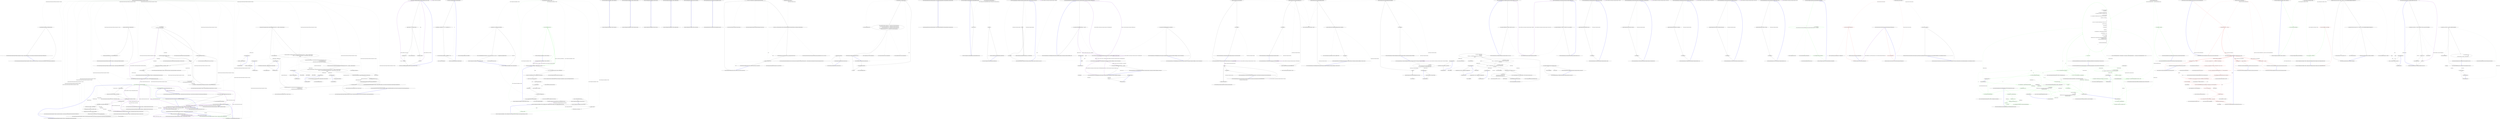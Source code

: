 digraph  {
m0_27 [cluster="Nancy.Bootstrapper.Pipelines.Pipelines(Nancy.Bootstrapper.IPipelines)", file="FormatterExtensions.cs", label="Entry Nancy.Bootstrapper.Pipelines.Pipelines(Nancy.Bootstrapper.IPipelines)", span="23-23"];
m0_31 [cluster="Nancy.Bootstrapper.NancyBootstrapperBase<TContainer>.RequestStartup(TContainer, Nancy.Bootstrapper.IPipelines, Nancy.NancyContext)", file="FormatterExtensions.cs", label="Entry Nancy.Bootstrapper.NancyBootstrapperBase<TContainer>.RequestStartup(TContainer, Nancy.Bootstrapper.IPipelines, Nancy.NancyContext)", span="476-476"];
m0_52 [cluster="Nancy.Bootstrapper.NancyBootstrapperBase<TContainer>.RegisterInstances(TContainer, System.Collections.Generic.IEnumerable<Nancy.Bootstrapper.InstanceRegistration>)", file="FormatterExtensions.cs", label="Entry Nancy.Bootstrapper.NancyBootstrapperBase<TContainer>.RegisterInstances(TContainer, System.Collections.Generic.IEnumerable<Nancy.Bootstrapper.InstanceRegistration>)", span="543-543"];
m0_10 [cluster="Nancy.FormatterExtensions.AsCss(Nancy.IResponseFormatter, string)", file="FormatterExtensions.cs", label="Exit Nancy.FormatterExtensions.AsCss(Nancy.IResponseFormatter, string)", span="26-26"];
m0_94 [cluster="Nancy.Bootstrapper.NancyBootstrapperWithRequestContainerBase<TContainer>.RegisterRequestContainerModules(TContainer, System.Collections.Generic.IEnumerable<Nancy.Bootstrapper.ModuleRegistration>)", file="FormatterExtensions.cs", label="Exit Nancy.Bootstrapper.NancyBootstrapperWithRequestContainerBase<TContainer>.RegisterRequestContainerModules(TContainer, System.Collections.Generic.IEnumerable<Nancy.Bootstrapper.ModuleRegistration>)", span="200-200"];
m0_16 [cluster="Nancy.FormatterExtensions.AsJs(Nancy.IResponseFormatter, string)", file="FormatterExtensions.cs", label="Exit Nancy.FormatterExtensions.AsJs(Nancy.IResponseFormatter, string)", span="37-37"];
m0_96 [cluster="Nancy.Bootstrapper.NancyBootstrapperWithRequestContainerBase<TContainer>.GetModule(TContainer, System.Type)", file="FormatterExtensions.cs", label="Exit Nancy.Bootstrapper.NancyBootstrapperWithRequestContainerBase<TContainer>.GetModule(TContainer, System.Type)", span="215-215"];
m0_90 [cluster="Nancy.Bootstrapper.NancyBootstrapperWithRequestContainerBase<TContainer>.RegisterModules(TContainer, System.Collections.Generic.IEnumerable<Nancy.Bootstrapper.ModuleRegistration>)", file="FormatterExtensions.cs", label="Entry Nancy.Bootstrapper.NancyBootstrapperWithRequestContainerBase<TContainer>.RegisterModules(TContainer, System.Collections.Generic.IEnumerable<Nancy.Bootstrapper.ModuleRegistration>)", span="183-183"];
m0_91 [cluster="Nancy.Bootstrapper.NancyBootstrapperWithRequestContainerBase<TContainer>.RegisterModules(TContainer, System.Collections.Generic.IEnumerable<Nancy.Bootstrapper.ModuleRegistration>)", file="FormatterExtensions.cs", label="this.moduleRegistrationTypeCache = moduleRegistrationTypes", span="185-185"];
m0_92 [cluster="Nancy.Bootstrapper.NancyBootstrapperWithRequestContainerBase<TContainer>.RegisterModules(TContainer, System.Collections.Generic.IEnumerable<Nancy.Bootstrapper.ModuleRegistration>)", file="FormatterExtensions.cs", label="Exit Nancy.Bootstrapper.NancyBootstrapperWithRequestContainerBase<TContainer>.RegisterModules(TContainer, System.Collections.Generic.IEnumerable<Nancy.Bootstrapper.ModuleRegistration>)", span="183-183"];
m0_29 [cluster="Nancy.Bootstrapper.NancyBootstrapperBase<TContainer>.RegisterAndGetRequestStartupTasks(TContainer, System.Type[])", file="FormatterExtensions.cs", label="Entry Nancy.Bootstrapper.NancyBootstrapperBase<TContainer>.RegisterAndGetRequestStartupTasks(TContainer, System.Type[])", span="328-328"];
m0_30 [cluster="Nancy.Bootstrapper.IRequestStartup.Initialize(Nancy.Bootstrapper.IPipelines, Nancy.NancyContext)", file="FormatterExtensions.cs", label="Entry Nancy.Bootstrapper.IRequestStartup.Initialize(Nancy.Bootstrapper.IPipelines, Nancy.NancyContext)", span="12-12"];
m0_51 [cluster="Unk.RegisterCollectionTypes", file="FormatterExtensions.cs", label="Entry Unk.RegisterCollectionTypes", span=""];
m0_4 [cluster="Nancy.Bootstrapper.NancyBootstrapperWithRequestContainerBase<TContainer>.GetAllModules(Nancy.NancyContext)", file="FormatterExtensions.cs", label="Entry Nancy.Bootstrapper.NancyBootstrapperWithRequestContainerBase<TContainer>.GetAllModules(Nancy.NancyContext)", span="58-58"];
m0_5 [cluster="Nancy.Bootstrapper.NancyBootstrapperWithRequestContainerBase<TContainer>.GetAllModules(Nancy.NancyContext)", file="FormatterExtensions.cs", label="var requestContainer = this.GetConfiguredRequestContainer(context)", span="60-60"];
m0_6 [cluster="Nancy.Bootstrapper.NancyBootstrapperWithRequestContainerBase<TContainer>.GetAllModules(Nancy.NancyContext)", file="FormatterExtensions.cs", label="this.RegisterRequestContainerModules(requestContainer, this.moduleRegistrationTypeCache)", span="62-62"];
m0_9 [cluster="Nancy.FormatterExtensions.AsCss(Nancy.IResponseFormatter, string)", color=green, community=0, file="FormatterExtensions.cs", label="14: return AsFile(formatter, applicationRelativeFilePath);", span="28-28"];
m0_73 [cluster="Nancy.Bootstrapper.NancyBootstrapperWithRequestContainerBase<TContainer>.GetConfiguredRequestContainer(Nancy.NancyContext)", file="FormatterExtensions.cs", label="object contextObject", span="150-150"];
m0_74 [cluster="Nancy.Bootstrapper.NancyBootstrapperWithRequestContainerBase<TContainer>.GetConfiguredRequestContainer(Nancy.NancyContext)", file="FormatterExtensions.cs", label="context.Items.TryGetValue(this.ContextKey, out contextObject)", span="151-151"];
m0_77 [cluster="Nancy.Bootstrapper.NancyBootstrapperWithRequestContainerBase<TContainer>.GetConfiguredRequestContainer(Nancy.NancyContext)", file="FormatterExtensions.cs", label="requestContainer = this.CreateRequestContainer(context)", span="156-156"];
m0_78 [cluster="Nancy.Bootstrapper.NancyBootstrapperWithRequestContainerBase<TContainer>.GetConfiguredRequestContainer(Nancy.NancyContext)", file="FormatterExtensions.cs", label="context.Items[this.ContextKey] = requestContainer", span="158-158"];
m0_79 [cluster="Nancy.Bootstrapper.NancyBootstrapperWithRequestContainerBase<TContainer>.GetConfiguredRequestContainer(Nancy.NancyContext)", file="FormatterExtensions.cs", label="this.ConfigureRequestContainer(requestContainer, context)", span="160-160"];
m0_75 [cluster="Nancy.Bootstrapper.NancyBootstrapperWithRequestContainerBase<TContainer>.GetConfiguredRequestContainer(Nancy.NancyContext)", file="FormatterExtensions.cs", label="var requestContainer = contextObject as TContainer", span="152-152"];
m0_76 [cluster="Nancy.Bootstrapper.NancyBootstrapperWithRequestContainerBase<TContainer>.GetConfiguredRequestContainer(Nancy.NancyContext)", file="FormatterExtensions.cs", label="requestContainer == null", span="154-154"];
m0_82 [cluster="Nancy.Bootstrapper.NancyBootstrapperWithRequestContainerBase<TContainer>.GetConfiguredRequestContainer(Nancy.NancyContext)", file="FormatterExtensions.cs", label="return requestContainer;", span="166-166"];
m0_80 [cluster="Nancy.Bootstrapper.NancyBootstrapperWithRequestContainerBase<TContainer>.GetConfiguredRequestContainer(Nancy.NancyContext)", file="FormatterExtensions.cs", label="this.RegisterTypes(requestContainer, this.RequestScopedTypes)", span="162-162"];
m0_81 [cluster="Nancy.Bootstrapper.NancyBootstrapperWithRequestContainerBase<TContainer>.GetConfiguredRequestContainer(Nancy.NancyContext)", file="FormatterExtensions.cs", label="this.RegisterCollectionTypes(requestContainer, this.RequestScopedCollectionTypes)", span="163-163"];
m0_83 [cluster="Nancy.Bootstrapper.NancyBootstrapperWithRequestContainerBase<TContainer>.GetConfiguredRequestContainer(Nancy.NancyContext)", file="FormatterExtensions.cs", label="Exit Nancy.Bootstrapper.NancyBootstrapperWithRequestContainerBase<TContainer>.GetConfiguredRequestContainer(Nancy.NancyContext)", span="148-148"];
m0_28 [cluster="System.Collections.Generic.IEnumerable<TSource>.Any<TSource>()", file="FormatterExtensions.cs", label="Entry System.Collections.Generic.IEnumerable<TSource>.Any<TSource>()", span="0-0"];
m0_0 [cluster="Nancy.Bootstrapper.NancyBootstrapperWithRequestContainerBase<TContainer>.NancyBootstrapperWithRequestContainerBase()", file="FormatterExtensions.cs", label="Entry Nancy.Bootstrapper.NancyBootstrapperWithRequestContainerBase<TContainer>.NancyBootstrapperWithRequestContainerBase()", span="17-17"];
m0_1 [cluster="Nancy.Bootstrapper.NancyBootstrapperWithRequestContainerBase<TContainer>.NancyBootstrapperWithRequestContainerBase()", file="FormatterExtensions.cs", label="this.RequestScopedTypes = new TypeRegistration[0]", span="19-19"];
m0_2 [cluster="Nancy.Bootstrapper.NancyBootstrapperWithRequestContainerBase<TContainer>.NancyBootstrapperWithRequestContainerBase()", file="FormatterExtensions.cs", label="this.RequestScopedCollectionTypes = new CollectionTypeRegistration[0]", span="20-20"];
m0_3 [cluster="Nancy.Bootstrapper.NancyBootstrapperWithRequestContainerBase<TContainer>.NancyBootstrapperWithRequestContainerBase()", file="FormatterExtensions.cs", label="Exit Nancy.Bootstrapper.NancyBootstrapperWithRequestContainerBase<TContainer>.NancyBootstrapperWithRequestContainerBase()", span="17-17"];
m0_7 [cluster="Nancy.Bootstrapper.NancyBootstrapperWithRequestContainerBase<TContainer>.GetAllModules(Nancy.NancyContext)", file="FormatterExtensions.cs", label="return this.GetAllModules(requestContainer);", span="64-64"];
m0_72 [cluster="CollectionTypeRegistration.cstr", file="FormatterExtensions.cs", label="Entry CollectionTypeRegistration.cstr", span=""];
m0_86 [cluster="Nancy.Bootstrapper.NancyBootstrapperWithRequestContainerBase<TContainer>.ConfigureRequestContainer(TContainer, Nancy.NancyContext)", file="FormatterExtensions.cs", label="Entry Nancy.Bootstrapper.NancyBootstrapperWithRequestContainerBase<TContainer>.ConfigureRequestContainer(TContainer, Nancy.NancyContext)", span="174-174"];
m0_89 [cluster="Nancy.Bootstrapper.NancyBootstrapperWithRequestContainerBase<TContainer>.ConfigureRequestContainer(TContainer, Nancy.NancyContext)", file="FormatterExtensions.cs", label="Exit Nancy.Bootstrapper.NancyBootstrapperWithRequestContainerBase<TContainer>.ConfigureRequestContainer(TContainer, Nancy.NancyContext)", span="174-174"];
m0_46 [cluster="Unk.Where", file="FormatterExtensions.cs", label="Entry Unk.Where", span=""];
m0_50 [cluster="Unk.ToArray", file="FormatterExtensions.cs", label="Entry Unk.ToArray", span=""];
m0_62 [cluster="TypeRegistration.cstr", file="FormatterExtensions.cs", label="Entry TypeRegistration.cstr", span=""];
m0_11 [cluster="Nancy.FormatterExtensions.AsImage(Nancy.IResponseFormatter, string)", file="FormatterExtensions.cs", label="Entry Nancy.FormatterExtensions.AsImage(Nancy.IResponseFormatter, string)", span="31-31"];
m0_95 [cluster="Nancy.Bootstrapper.NancyBootstrapperWithRequestContainerBase<TContainer>.GetAllModules(TContainer)", file="FormatterExtensions.cs", label="Exit Nancy.Bootstrapper.NancyBootstrapperWithRequestContainerBase<TContainer>.GetAllModules(TContainer)", span="207-207"];
m0_8 [cluster="Nancy.FormatterExtensions.AsCss(Nancy.IResponseFormatter, string)", file="FormatterExtensions.cs", label="Entry Nancy.FormatterExtensions.AsCss(Nancy.IResponseFormatter, string)", span="26-26"];
m0_44 [cluster="System.Collections.Generic.IEnumerable<TSource>.ToList<TSource>()", file="FormatterExtensions.cs", label="Entry System.Collections.Generic.IEnumerable<TSource>.ToList<TSource>()", span="0-0"];
m0_12 [cluster="Nancy.Bootstrapper.NancyBootstrapperWithRequestContainerBase<TContainer>.GetModule(System.Type, Nancy.NancyContext)", color=green, community=0, file="FormatterExtensions.cs", label="1: Entry Nancy.Bootstrapper.NancyBootstrapperWithRequestContainerBase<TContainer>.GetModule(System.Type, Nancy.NancyContext)", span="73-73"];
m0_13 [cluster="Nancy.Bootstrapper.NancyBootstrapperWithRequestContainerBase<TContainer>.GetModule(System.Type, Nancy.NancyContext)", file="FormatterExtensions.cs", label="var requestContainer = this.GetConfiguredRequestContainer(context)", span="75-75"];
m0_17 [cluster="Nancy.Bootstrapper.NancyBootstrapperWithRequestContainerBase<TContainer>.InitializeRequestPipelines(Nancy.NancyContext)", file="FormatterExtensions.cs", label="Entry Nancy.Bootstrapper.NancyBootstrapperWithRequestContainerBase<TContainer>.InitializeRequestPipelines(Nancy.NancyContext)", span="85-85"];
m0_18 [cluster="Nancy.Bootstrapper.NancyBootstrapperWithRequestContainerBase<TContainer>.InitializeRequestPipelines(Nancy.NancyContext)", file="FormatterExtensions.cs", label="var requestContainer =\r\n                this.GetConfiguredRequestContainer(context)", span="87-88"];
m0_23 [cluster="Nancy.Bootstrapper.NancyBootstrapperWithRequestContainerBase<TContainer>.InitializeRequestPipelines(Nancy.NancyContext)", file="FormatterExtensions.cs", label="requestStartup.Initialize(requestPipelines, context)", span="99-99"];
m0_24 [cluster="Nancy.Bootstrapper.NancyBootstrapperWithRequestContainerBase<TContainer>.InitializeRequestPipelines(Nancy.NancyContext)", file="FormatterExtensions.cs", label="this.RequestStartup(requestContainer, requestPipelines, context)", span="103-103"];
m0_19 [cluster="Nancy.Bootstrapper.NancyBootstrapperWithRequestContainerBase<TContainer>.InitializeRequestPipelines(Nancy.NancyContext)", file="FormatterExtensions.cs", label="var requestPipelines =\r\n                new Pipelines(this.ApplicationPipelines)", span="90-91"];
m0_21 [cluster="Nancy.Bootstrapper.NancyBootstrapperWithRequestContainerBase<TContainer>.InitializeRequestPipelines(Nancy.NancyContext)", file="FormatterExtensions.cs", label="var startupTasks = this.RegisterAndGetRequestStartupTasks(requestContainer, this.RequestStartupTaskTypeCache)", span="95-95"];
m0_20 [cluster="Nancy.Bootstrapper.NancyBootstrapperWithRequestContainerBase<TContainer>.InitializeRequestPipelines(Nancy.NancyContext)", file="FormatterExtensions.cs", label="this.RequestStartupTaskTypeCache.Any()", span="93-93"];
m0_25 [cluster="Nancy.Bootstrapper.NancyBootstrapperWithRequestContainerBase<TContainer>.InitializeRequestPipelines(Nancy.NancyContext)", file="FormatterExtensions.cs", label="return requestPipelines;", span="105-105"];
m0_22 [cluster="Nancy.Bootstrapper.NancyBootstrapperWithRequestContainerBase<TContainer>.InitializeRequestPipelines(Nancy.NancyContext)", file="FormatterExtensions.cs", label=startupTasks, span="97-97"];
m0_26 [cluster="Nancy.Bootstrapper.NancyBootstrapperWithRequestContainerBase<TContainer>.InitializeRequestPipelines(Nancy.NancyContext)", file="FormatterExtensions.cs", label="Exit Nancy.Bootstrapper.NancyBootstrapperWithRequestContainerBase<TContainer>.InitializeRequestPipelines(Nancy.NancyContext)", span="85-85"];
m0_69 [cluster="lambda expression", file="FormatterExtensions.cs", label="Entry lambda expression", span="131-131"];
m0_53 [cluster="lambda expression", file="FormatterExtensions.cs", label="Entry lambda expression", span="120-120"];
m0_56 [cluster="lambda expression", file="FormatterExtensions.cs", label="Entry lambda expression", span="121-121"];
m0_59 [cluster="lambda expression", file="FormatterExtensions.cs", label="Entry lambda expression", span="122-122"];
m0_63 [cluster="lambda expression", file="FormatterExtensions.cs", label="Entry lambda expression", span="129-129"];
m0_66 [cluster="lambda expression", file="FormatterExtensions.cs", label="Entry lambda expression", span="130-130"];
m0_54 [cluster="lambda expression", file="FormatterExtensions.cs", label="tr.Lifetime != Lifetime.PerRequest", span="120-120"];
m0_55 [cluster="lambda expression", file="FormatterExtensions.cs", label="Exit lambda expression", span="120-120"];
m0_57 [cluster="lambda expression", file="FormatterExtensions.cs", label="tr.Lifetime == Lifetime.PerRequest", span="121-121"];
m0_58 [cluster="lambda expression", file="FormatterExtensions.cs", label="Exit lambda expression", span="121-121"];
m0_60 [cluster="lambda expression", file="FormatterExtensions.cs", label="new TypeRegistration(tr.RegistrationType, tr.ImplementationType, Lifetime.Singleton)", span="122-122"];
m0_61 [cluster="lambda expression", file="FormatterExtensions.cs", label="Exit lambda expression", span="122-122"];
m0_64 [cluster="lambda expression", file="FormatterExtensions.cs", label="tr.Lifetime != Lifetime.PerRequest", span="129-129"];
m0_65 [cluster="lambda expression", file="FormatterExtensions.cs", label="Exit lambda expression", span="129-129"];
m0_67 [cluster="lambda expression", file="FormatterExtensions.cs", label="tr.Lifetime == Lifetime.PerRequest", span="130-130"];
m0_68 [cluster="lambda expression", file="FormatterExtensions.cs", label="Exit lambda expression", span="130-130"];
m0_70 [cluster="lambda expression", file="FormatterExtensions.cs", label="new CollectionTypeRegistration(tr.RegistrationType, tr.ImplementationTypes, Lifetime.Singleton)", span="131-131"];
m0_71 [cluster="lambda expression", file="FormatterExtensions.cs", label="Exit lambda expression", span="131-131"];
m0_14 [cluster="Nancy.Bootstrapper.NancyBootstrapperWithRequestContainerBase<TContainer>.GetModule(System.Type, Nancy.NancyContext)", file="FormatterExtensions.cs", label="return this.GetModule(requestContainer, moduleType);", span="77-77"];
m0_15 [cluster="Nancy.Bootstrapper.NancyBootstrapperWithRequestContainerBase<TContainer>.GetModule(System.Type, Nancy.NancyContext)", file="FormatterExtensions.cs", label="Exit Nancy.Bootstrapper.NancyBootstrapperWithRequestContainerBase<TContainer>.GetModule(System.Type, Nancy.NancyContext)", span="73-73"];
m0_48 [cluster="Unk.Select", file="FormatterExtensions.cs", label="Entry Unk.Select", span=""];
m0_84 [cluster="System.Collections.Generic.IDictionary<TKey, TValue>.TryGetValue(TKey, out TValue)", file="FormatterExtensions.cs", label="Entry System.Collections.Generic.IDictionary<TKey, TValue>.TryGetValue(TKey, out TValue)", span="0-0"];
m0_49 [cluster="Unk.Concat", file="FormatterExtensions.cs", label="Entry Unk.Concat", span=""];
m0_88 [cluster="Nancy.Bootstrapper.NancyBootstrapperBase<TContainer>.RegisterCollectionTypes(TContainer, System.Collections.Generic.IEnumerable<Nancy.Bootstrapper.CollectionTypeRegistration>)", file="FormatterExtensions.cs", label="Entry Nancy.Bootstrapper.NancyBootstrapperBase<TContainer>.RegisterCollectionTypes(TContainer, System.Collections.Generic.IEnumerable<Nancy.Bootstrapper.CollectionTypeRegistration>)", span="529-529"];
m0_85 [cluster="Nancy.Bootstrapper.NancyBootstrapperWithRequestContainerBase<TContainer>.CreateRequestContainer(Nancy.NancyContext)", file="FormatterExtensions.cs", label="Entry Nancy.Bootstrapper.NancyBootstrapperWithRequestContainerBase<TContainer>.CreateRequestContainer(Nancy.NancyContext)", span="193-193"];
m0_93 [cluster="Nancy.Bootstrapper.NancyBootstrapperWithRequestContainerBase<TContainer>.CreateRequestContainer(Nancy.NancyContext)", file="FormatterExtensions.cs", label="Exit Nancy.Bootstrapper.NancyBootstrapperWithRequestContainerBase<TContainer>.CreateRequestContainer(Nancy.NancyContext)", span="193-193"];
m0_87 [cluster="Nancy.Bootstrapper.NancyBootstrapperBase<TContainer>.RegisterTypes(TContainer, System.Collections.Generic.IEnumerable<Nancy.Bootstrapper.TypeRegistration>)", file="FormatterExtensions.cs", label="Entry Nancy.Bootstrapper.NancyBootstrapperBase<TContainer>.RegisterTypes(TContainer, System.Collections.Generic.IEnumerable<Nancy.Bootstrapper.TypeRegistration>)", span="521-521"];
m0_45 [cluster="System.Collections.Generic.IEnumerable<TSource>.ToArray<TSource>()", file="FormatterExtensions.cs", label="Entry System.Collections.Generic.IEnumerable<TSource>.ToArray<TSource>()", span="0-0"];
m0_32 [cluster="Nancy.Bootstrapper.NancyBootstrapperWithRequestContainerBase<TContainer>.RegisterRegistrationTasks(System.Collections.Generic.IEnumerable<Nancy.Bootstrapper.IRegistrations>)", file="FormatterExtensions.cs", label="Entry Nancy.Bootstrapper.NancyBootstrapperWithRequestContainerBase<TContainer>.RegisterRegistrationTasks(System.Collections.Generic.IEnumerable<Nancy.Bootstrapper.IRegistrations>)", span="112-112"];
m0_33 [cluster="Nancy.Bootstrapper.NancyBootstrapperWithRequestContainerBase<TContainer>.RegisterRegistrationTasks(System.Collections.Generic.IEnumerable<Nancy.Bootstrapper.IRegistrations>)", file="FormatterExtensions.cs", label="registrationTasks.ToList()", span="114-114"];
m0_34 [cluster="Nancy.Bootstrapper.NancyBootstrapperWithRequestContainerBase<TContainer>.RegisterRegistrationTasks(System.Collections.Generic.IEnumerable<Nancy.Bootstrapper.IRegistrations>)", file="FormatterExtensions.cs", label="var applicationTypeRegistrations = applicationRegistrationTask.TypeRegistrations == null ?\r\n                                                        new TypeRegistration[] { } :\r\n                                                        applicationRegistrationTask.TypeRegistrations.ToArray()", span="116-118"];
m0_37 [cluster="Nancy.Bootstrapper.NancyBootstrapperWithRequestContainerBase<TContainer>.RegisterRegistrationTasks(System.Collections.Generic.IEnumerable<Nancy.Bootstrapper.IRegistrations>)", file="FormatterExtensions.cs", label="var applicationCollectionRegistrations = applicationRegistrationTask.CollectionTypeRegistrations == null ?\r\n                                                            new CollectionTypeRegistration[] { } :\r\n                                                            applicationRegistrationTask.CollectionTypeRegistrations.ToArray()", span="125-127"];
m0_40 [cluster="Nancy.Bootstrapper.NancyBootstrapperWithRequestContainerBase<TContainer>.RegisterRegistrationTasks(System.Collections.Generic.IEnumerable<Nancy.Bootstrapper.IRegistrations>)", file="FormatterExtensions.cs", label="var applicationInstanceRegistrations = applicationRegistrationTask.InstanceRegistrations", span="134-134"];
m0_35 [cluster="Nancy.Bootstrapper.NancyBootstrapperWithRequestContainerBase<TContainer>.RegisterRegistrationTasks(System.Collections.Generic.IEnumerable<Nancy.Bootstrapper.IRegistrations>)", file="FormatterExtensions.cs", label="this.RegisterTypes(this.ApplicationContainer, applicationTypeRegistrations.Where(tr => tr.Lifetime != Lifetime.PerRequest))", span="120-120"];
m0_36 [cluster="Nancy.Bootstrapper.NancyBootstrapperWithRequestContainerBase<TContainer>.RegisterRegistrationTasks(System.Collections.Generic.IEnumerable<Nancy.Bootstrapper.IRegistrations>)", file="FormatterExtensions.cs", label="this.RequestScopedTypes = this.RequestScopedTypes.Concat(applicationTypeRegistrations.Where(tr => tr.Lifetime == Lifetime.PerRequest)\r\n                        .Select(tr => new TypeRegistration(tr.RegistrationType, tr.ImplementationType, Lifetime.Singleton)))\r\n                        .ToArray()", span="121-123"];
m0_38 [cluster="Nancy.Bootstrapper.NancyBootstrapperWithRequestContainerBase<TContainer>.RegisterRegistrationTasks(System.Collections.Generic.IEnumerable<Nancy.Bootstrapper.IRegistrations>)", file="FormatterExtensions.cs", label="this.RegisterCollectionTypes(this.ApplicationContainer, applicationCollectionRegistrations.Where(tr => tr.Lifetime != Lifetime.PerRequest))", span="129-129"];
m0_39 [cluster="Nancy.Bootstrapper.NancyBootstrapperWithRequestContainerBase<TContainer>.RegisterRegistrationTasks(System.Collections.Generic.IEnumerable<Nancy.Bootstrapper.IRegistrations>)", file="FormatterExtensions.cs", label="this.RequestScopedCollectionTypes = this.RequestScopedCollectionTypes.Concat(applicationCollectionRegistrations.Where(tr => tr.Lifetime == Lifetime.PerRequest)\r\n                                                      .Select(tr => new CollectionTypeRegistration(tr.RegistrationType, tr.ImplementationTypes, Lifetime.Singleton)))\r\n                                                      .ToArray()", span="130-132"];
m0_41 [cluster="Nancy.Bootstrapper.NancyBootstrapperWithRequestContainerBase<TContainer>.RegisterRegistrationTasks(System.Collections.Generic.IEnumerable<Nancy.Bootstrapper.IRegistrations>)", file="FormatterExtensions.cs", label="applicationInstanceRegistrations != null", span="136-136"];
m0_42 [cluster="Nancy.Bootstrapper.NancyBootstrapperWithRequestContainerBase<TContainer>.RegisterRegistrationTasks(System.Collections.Generic.IEnumerable<Nancy.Bootstrapper.IRegistrations>)", file="FormatterExtensions.cs", label="this.RegisterInstances(this.ApplicationContainer, applicationInstanceRegistrations)", span="138-138"];
m0_43 [cluster="Nancy.Bootstrapper.NancyBootstrapperWithRequestContainerBase<TContainer>.RegisterRegistrationTasks(System.Collections.Generic.IEnumerable<Nancy.Bootstrapper.IRegistrations>)", file="FormatterExtensions.cs", label="Exit Nancy.Bootstrapper.NancyBootstrapperWithRequestContainerBase<TContainer>.RegisterRegistrationTasks(System.Collections.Generic.IEnumerable<Nancy.Bootstrapper.IRegistrations>)", span="112-112"];
m0_47 [cluster="Unk.RegisterTypes", file="FormatterExtensions.cs", label="Entry Unk.RegisterTypes", span=""];
m0_97 [file="FormatterExtensions.cs", label="Nancy.Bootstrapper.NancyBootstrapperWithRequestContainerBase<TContainer>", span=""];
m1_0 [cluster="Nancy.Demo.ModelBinding.EmailRouteConstraint.TryMatch(string, string, out string)", file="FormsAuthentication.cs", label="Entry Nancy.Demo.ModelBinding.EmailRouteConstraint.TryMatch(string, string, out string)", span="11-11"];
m1_1 [cluster="Nancy.Demo.ModelBinding.EmailRouteConstraint.TryMatch(string, string, out string)", file="FormsAuthentication.cs", label="segment.Contains(''@'') && segment.Contains(''.'')", span="14-14"];
m1_2 [cluster="Nancy.Demo.ModelBinding.EmailRouteConstraint.TryMatch(string, string, out string)", file="FormsAuthentication.cs", label="matchedValue = segment", span="16-16"];
m1_4 [cluster="Nancy.Demo.ModelBinding.EmailRouteConstraint.TryMatch(string, string, out string)", file="FormsAuthentication.cs", label="matchedValue = null", span="20-20"];
m1_3 [cluster="Nancy.Demo.ModelBinding.EmailRouteConstraint.TryMatch(string, string, out string)", file="FormsAuthentication.cs", label="return true;", span="17-17"];
m1_5 [cluster="Nancy.Demo.ModelBinding.EmailRouteConstraint.TryMatch(string, string, out string)", file="FormsAuthentication.cs", label="return false;", span="21-21"];
m1_6 [cluster="Nancy.Demo.ModelBinding.EmailRouteConstraint.TryMatch(string, string, out string)", file="FormsAuthentication.cs", label="Exit Nancy.Demo.ModelBinding.EmailRouteConstraint.TryMatch(string, string, out string)", span="11-11"];
m1_7 [cluster="string.Contains(string)", file="FormsAuthentication.cs", label="Entry string.Contains(string)", span="0-0"];
m2_0 [cluster="Nancy.Cryptography.Base64Helpers.GetBase64Length(int)", file="FormsAuthenticationFixture.cs", label="Entry Nancy.Cryptography.Base64Helpers.GetBase64Length(int)", span="14-14"];
m2_1 [cluster="Nancy.Cryptography.Base64Helpers.GetBase64Length(int)", file="FormsAuthenticationFixture.cs", label="var inputPadding = (normalLength % 3 != 0) ? (3 - (normalLength % 3)) : 0", span="16-16"];
m2_2 [cluster="Nancy.Cryptography.Base64Helpers.GetBase64Length(int)", file="FormsAuthenticationFixture.cs", label="return (int)Math.Ceiling((normalLength + inputPadding) * 4.0 / 3.0);", span="18-18"];
m2_3 [cluster="Nancy.Cryptography.Base64Helpers.GetBase64Length(int)", file="FormsAuthenticationFixture.cs", label="Exit Nancy.Cryptography.Base64Helpers.GetBase64Length(int)", span="14-14"];
m2_4 [cluster="System.Math.Ceiling(double)", file="FormsAuthenticationFixture.cs", label="Entry System.Math.Ceiling(double)", span="0-0"];
m3_32 [cluster="Nancy.ViewEngines.IRenderContext.GetCsrfToken()", file="HtmlHelpers.cs", label="Entry Nancy.ViewEngines.IRenderContext.GetCsrfToken()", span="50-50"];
m3_22 [cluster="System.IO.StreamReader.StreamReader(System.IO.Stream)", file="HtmlHelpers.cs", label="Entry System.IO.StreamReader.StreamReader(System.IO.Stream)", span="0-0"];
m3_19 [cluster="Nancy.ViewEngines.Razor.RazorViewEngine.RenderView(Nancy.ViewEngines.ViewLocationResult, dynamic, Nancy.ViewEngines.IRenderContext)", file="HtmlHelpers.cs", label="Entry Nancy.ViewEngines.Razor.RazorViewEngine.RenderView(Nancy.ViewEngines.ViewLocationResult, dynamic, Nancy.ViewEngines.IRenderContext)", span="73-73"];
m3_33 [cluster="string.Format(string, object, object)", file="HtmlHelpers.cs", label="Entry string.Format(string, object, object)", span="0-0"];
m3_28 [cluster="Nancy.ViewEngines.Razor.HtmlHelpers<TModel>.AntiForgeryToken()", file="HtmlHelpers.cs", label="Entry Nancy.ViewEngines.Razor.HtmlHelpers<TModel>.AntiForgeryToken()", span="74-74"];
m3_29 [cluster="Nancy.ViewEngines.Razor.HtmlHelpers<TModel>.AntiForgeryToken()", file="HtmlHelpers.cs", label="var tokenKeyValue = this.renderContext.GetCsrfToken()", span="76-76"];
m3_30 [cluster="Nancy.ViewEngines.Razor.HtmlHelpers<TModel>.AntiForgeryToken()", file="HtmlHelpers.cs", label="return new NonEncodedHtmlString(String.Format(''<input type=\''hidden\'' name=\''{0}\'' value=\''{1}\''/>'', tokenKeyValue.Key, tokenKeyValue.Value));", span="78-78"];
m3_31 [cluster="Nancy.ViewEngines.Razor.HtmlHelpers<TModel>.AntiForgeryToken()", file="HtmlHelpers.cs", label="Exit Nancy.ViewEngines.Razor.HtmlHelpers<TModel>.AntiForgeryToken()", span="74-74"];
m3_0 [cluster="Nancy.ViewEngines.Razor.HtmlHelpers<TModel>.HtmlHelpers(Nancy.ViewEngines.Razor.RazorViewEngine, Nancy.ViewEngines.IRenderContext, TModel)", file="HtmlHelpers.cs", label="Entry Nancy.ViewEngines.Razor.HtmlHelpers<TModel>.HtmlHelpers(Nancy.ViewEngines.Razor.RazorViewEngine, Nancy.ViewEngines.IRenderContext, TModel)", span="21-21"];
m3_3 [cluster="Nancy.ViewEngines.Razor.HtmlHelpers<TModel>.HtmlHelpers(Nancy.ViewEngines.Razor.RazorViewEngine, Nancy.ViewEngines.IRenderContext, TModel)", color=green, community=0, file="HtmlHelpers.cs", label="24: this.model = model", span="25-25"];
m3_2 [cluster="Nancy.ViewEngines.Razor.HtmlHelpers<TModel>.HtmlHelpers(Nancy.ViewEngines.Razor.RazorViewEngine, Nancy.ViewEngines.IRenderContext, TModel)", file="HtmlHelpers.cs", label="this.renderContext = renderContext", span="24-24"];
m3_1 [cluster="Nancy.ViewEngines.Razor.HtmlHelpers<TModel>.HtmlHelpers(Nancy.ViewEngines.Razor.RazorViewEngine, Nancy.ViewEngines.IRenderContext, TModel)", file="HtmlHelpers.cs", label="this.engine = engine", span="23-23"];
m3_4 [cluster="Nancy.ViewEngines.Razor.HtmlHelpers<TModel>.HtmlHelpers(Nancy.ViewEngines.Razor.RazorViewEngine, Nancy.ViewEngines.IRenderContext, TModel)", file="HtmlHelpers.cs", label="Exit Nancy.ViewEngines.Razor.HtmlHelpers<TModel>.HtmlHelpers(Nancy.ViewEngines.Razor.RazorViewEngine, Nancy.ViewEngines.IRenderContext, TModel)", span="21-21"];
m3_23 [cluster="Nancy.ViewEngines.Razor.NonEncodedHtmlString.NonEncodedHtmlString(string)", file="HtmlHelpers.cs", label="Entry Nancy.ViewEngines.Razor.NonEncodedHtmlString.NonEncodedHtmlString(string)", span="13-13"];
m3_24 [cluster="System.IO.StreamReader.ReadToEnd()", file="HtmlHelpers.cs", label="Entry System.IO.StreamReader.ReadToEnd()", span="0-0"];
m3_5 [cluster="Nancy.ViewEngines.Razor.HtmlHelpers<TModel>.Partial(string)", file="HtmlHelpers.cs", label="Entry Nancy.ViewEngines.Razor.HtmlHelpers<TModel>.Partial(string)", span="33-33"];
m3_6 [cluster="Nancy.ViewEngines.Razor.HtmlHelpers<TModel>.Partial(string)", color=green, community=0, file="HtmlHelpers.cs", label="9: return this.Partial(viewName, null);", span="35-35"];
m3_7 [cluster="Nancy.ViewEngines.Razor.HtmlHelpers<TModel>.Partial(string)", file="HtmlHelpers.cs", label="Exit Nancy.ViewEngines.Razor.HtmlHelpers<TModel>.Partial(string)", span="33-33"];
m3_8 [cluster="Nancy.ViewEngines.Razor.HtmlHelpers<TModel>.Partial(string, dynamic)", file="HtmlHelpers.cs", label="Entry Nancy.ViewEngines.Razor.HtmlHelpers<TModel>.Partial(string, dynamic)", span="44-44"];
m3_9 [cluster="Nancy.ViewEngines.Razor.HtmlHelpers<TModel>.Partial(string, dynamic)", file="HtmlHelpers.cs", label="var view = this.renderContext.LocateView(viewName, modelForPartial)", span="46-46"];
m3_10 [cluster="Nancy.ViewEngines.Razor.HtmlHelpers<TModel>.Partial(string, dynamic)", file="HtmlHelpers.cs", label="var response = this.engine.RenderView(view, modelForPartial, this.renderContext)", span="48-48"];
m3_11 [cluster="Nancy.ViewEngines.Razor.HtmlHelpers<TModel>.Partial(string, dynamic)", file="HtmlHelpers.cs", label="Action<Stream> action = response.Contents", span="49-49"];
m3_16 [cluster="Nancy.ViewEngines.Razor.HtmlHelpers<TModel>.Partial(string, dynamic)", file="HtmlHelpers.cs", label="return new NonEncodedHtmlString(reader.ReadToEnd());", span="57-57"];
m3_12 [cluster="Nancy.ViewEngines.Razor.HtmlHelpers<TModel>.Partial(string, dynamic)", file="HtmlHelpers.cs", label="var mem = new MemoryStream()", span="50-50"];
m3_13 [cluster="Nancy.ViewEngines.Razor.HtmlHelpers<TModel>.Partial(string, dynamic)", file="HtmlHelpers.cs", label="action.Invoke(mem)", span="52-52"];
m3_15 [cluster="Nancy.ViewEngines.Razor.HtmlHelpers<TModel>.Partial(string, dynamic)", file="HtmlHelpers.cs", label="var reader = new StreamReader(mem)", span="55-55"];
m3_14 [cluster="Nancy.ViewEngines.Razor.HtmlHelpers<TModel>.Partial(string, dynamic)", file="HtmlHelpers.cs", label="mem.Position = 0", span="53-53"];
m3_17 [cluster="Nancy.ViewEngines.Razor.HtmlHelpers<TModel>.Partial(string, dynamic)", file="HtmlHelpers.cs", label="Exit Nancy.ViewEngines.Razor.HtmlHelpers<TModel>.Partial(string, dynamic)", span="44-44"];
m3_21 [cluster="System.Action<T>.Invoke(T)", file="HtmlHelpers.cs", label="Entry System.Action<T>.Invoke(T)", span="0-0"];
m3_18 [cluster="Nancy.ViewEngines.IRenderContext.LocateView(string, dynamic)", file="HtmlHelpers.cs", label="Entry Nancy.ViewEngines.IRenderContext.LocateView(string, dynamic)", span="42-42"];
m3_25 [cluster="Nancy.ViewEngines.Razor.HtmlHelpers<TModel>.Raw(string)", file="HtmlHelpers.cs", label="Entry Nancy.ViewEngines.Razor.HtmlHelpers<TModel>.Raw(string)", span="65-65"];
m3_26 [cluster="Nancy.ViewEngines.Razor.HtmlHelpers<TModel>.Raw(string)", file="HtmlHelpers.cs", label="return new NonEncodedHtmlString(text);", span="67-67"];
m3_27 [cluster="Nancy.ViewEngines.Razor.HtmlHelpers<TModel>.Raw(string)", file="HtmlHelpers.cs", label="Exit Nancy.ViewEngines.Razor.HtmlHelpers<TModel>.Raw(string)", span="65-65"];
m3_20 [cluster="System.IO.MemoryStream.MemoryStream()", file="HtmlHelpers.cs", label="Entry System.IO.MemoryStream.MemoryStream()", span="0-0"];
m3_34 [file="HtmlHelpers.cs", label="Nancy.ViewEngines.Razor.HtmlHelpers<TModel>", span=""];
m4_0 [cluster="Nancy.ViewEngines.Razor.IHtmlHelpers<TModel>.Partial(string)", file="IHtmlHelpers.cs", label="Entry Nancy.ViewEngines.Razor.IHtmlHelpers<TModel>.Partial(string)", span="13-13"];
m4_1 [cluster="Nancy.ViewEngines.Razor.IHtmlHelpers<TModel>.Partial(string)", file="IHtmlHelpers.cs", label="Exit Nancy.ViewEngines.Razor.IHtmlHelpers<TModel>.Partial(string)", span="13-13"];
m4_2 [cluster="Nancy.ViewEngines.Razor.IHtmlHelpers<TModel>.Partial(string, dynamic)", file="IHtmlHelpers.cs", label="Entry Nancy.ViewEngines.Razor.IHtmlHelpers<TModel>.Partial(string, dynamic)", span="21-21"];
m4_3 [cluster="Nancy.ViewEngines.Razor.IHtmlHelpers<TModel>.Partial(string, dynamic)", file="IHtmlHelpers.cs", label="Exit Nancy.ViewEngines.Razor.IHtmlHelpers<TModel>.Partial(string, dynamic)", span="21-21"];
m4_4 [cluster="Nancy.ViewEngines.Razor.IHtmlHelpers<TModel>.Raw(string)", file="IHtmlHelpers.cs", label="Entry Nancy.ViewEngines.Razor.IHtmlHelpers<TModel>.Raw(string)", span="28-28"];
m4_5 [cluster="Nancy.ViewEngines.Razor.IHtmlHelpers<TModel>.Raw(string)", file="IHtmlHelpers.cs", label="Exit Nancy.ViewEngines.Razor.IHtmlHelpers<TModel>.Raw(string)", span="28-28"];
m4_6 [cluster="Nancy.ViewEngines.Razor.IHtmlHelpers<TModel>.AntiForgeryToken()", file="IHtmlHelpers.cs", label="Entry Nancy.ViewEngines.Razor.IHtmlHelpers<TModel>.AntiForgeryToken()", span="34-34"];
m4_7 [cluster="Nancy.ViewEngines.Razor.IHtmlHelpers<TModel>.AntiForgeryToken()", file="IHtmlHelpers.cs", label="Exit Nancy.ViewEngines.Razor.IHtmlHelpers<TModel>.AntiForgeryToken()", span="34-34"];
m5_0 [cluster="Nancy.ViewEngines.Razor.IUrlHelpers<TModel>.Content(string)", file="IUrlHelpers.cs", label="Entry Nancy.ViewEngines.Razor.IUrlHelpers<TModel>.Content(string)", span="8-8"];
m5_1 [cluster="Nancy.ViewEngines.Razor.IUrlHelpers<TModel>.Content(string)", file="IUrlHelpers.cs", label="Exit Nancy.ViewEngines.Razor.IUrlHelpers<TModel>.Content(string)", span="8-8"];
m6_0 [cluster="Nancy.Authentication.Forms.IUserMapper.GetUserFromIdentifier(System.Guid)", file="IUsernameMapper.cs", label="Entry Nancy.Authentication.Forms.IUserMapper.GetUserFromIdentifier(System.Guid)", span="17-17"];
m6_1 [cluster="Nancy.Authentication.Forms.IUserMapper.GetUserFromIdentifier(System.Guid)", file="IUsernameMapper.cs", label="Exit Nancy.Authentication.Forms.IUserMapper.GetUserFromIdentifier(System.Guid)", span="17-17"];
m7_10 [cluster="System.IO.StreamWriter.StreamWriter(System.IO.Stream)", file="NancyCSharpRazorCodeGenerator.cs", label="Entry System.IO.StreamWriter.StreamWriter(System.IO.Stream)", span="0-0"];
m7_21 [cluster="string.Split(params char[])", file="NancyCSharpRazorCodeGenerator.cs", label="Entry string.Split(params char[])", span="0-0"];
m7_11 [cluster="Nancy.IO.UnclosableStreamWrapper.UnclosableStreamWrapper(System.IO.Stream)", file="NancyCSharpRazorCodeGenerator.cs", label="Entry Nancy.IO.UnclosableStreamWrapper.UnclosableStreamWrapper(System.IO.Stream)", span="22-22"];
m7_3 [cluster="Nancy.Responses.DefaultJsonSerializer.IsJsonType(string)", file="NancyCSharpRazorCodeGenerator.cs", label="Entry Nancy.Responses.DefaultJsonSerializer.IsJsonType(string)", span="84-84"];
m7_15 [cluster="Nancy.Responses.DefaultJsonSerializer.IsJsonType(string)", file="NancyCSharpRazorCodeGenerator.cs", label="string.IsNullOrEmpty(contentType)", span="86-86"];
m7_17 [cluster="Nancy.Responses.DefaultJsonSerializer.IsJsonType(string)", file="NancyCSharpRazorCodeGenerator.cs", label="var contentMimeType = contentType.Split(';')[0]", span="91-91"];
m7_16 [cluster="Nancy.Responses.DefaultJsonSerializer.IsJsonType(string)", file="NancyCSharpRazorCodeGenerator.cs", label="return false;", span="88-88"];
m7_18 [cluster="Nancy.Responses.DefaultJsonSerializer.IsJsonType(string)", file="NancyCSharpRazorCodeGenerator.cs", label="return contentMimeType.Equals(''application/json'', StringComparison.InvariantCultureIgnoreCase) ||\r\n                   contentMimeType.StartsWith(''application/json-'', StringComparison.InvariantCultureIgnoreCase) ||\r\n                   contentMimeType.Equals(''text/json'', StringComparison.InvariantCultureIgnoreCase) ||\r\n                  (contentMimeType.StartsWith(''application/vnd'', StringComparison.InvariantCultureIgnoreCase) &&\r\n                   contentMimeType.EndsWith(''+json'', StringComparison.InvariantCultureIgnoreCase));", span="93-97"];
m7_19 [cluster="Nancy.Responses.DefaultJsonSerializer.IsJsonType(string)", file="NancyCSharpRazorCodeGenerator.cs", label="Exit Nancy.Responses.DefaultJsonSerializer.IsJsonType(string)", span="84-84"];
m7_0 [cluster="Nancy.Responses.DefaultJsonSerializer.CanSerialize(string)", file="NancyCSharpRazorCodeGenerator.cs", label="Entry Nancy.Responses.DefaultJsonSerializer.CanSerialize(string)", span="19-19"];
m7_1 [cluster="Nancy.Responses.DefaultJsonSerializer.CanSerialize(string)", file="NancyCSharpRazorCodeGenerator.cs", label="return IsJsonType(contentType);", span="21-21"];
m7_2 [cluster="Nancy.Responses.DefaultJsonSerializer.CanSerialize(string)", file="NancyCSharpRazorCodeGenerator.cs", label="Exit Nancy.Responses.DefaultJsonSerializer.CanSerialize(string)", span="19-19"];
m7_13 [cluster="Nancy.Json.JavaScriptSerializer.RegisterConverters(System.Collections.Generic.IEnumerable<Nancy.Json.JavaScriptConverter>, System.Collections.Generic.IEnumerable<Nancy.Json.JavaScriptPrimitiveConverter>)", file="NancyCSharpRazorCodeGenerator.cs", label="Entry Nancy.Json.JavaScriptSerializer.RegisterConverters(System.Collections.Generic.IEnumerable<Nancy.Json.JavaScriptConverter>, System.Collections.Generic.IEnumerable<Nancy.Json.JavaScriptPrimitiveConverter>)", span="486-486"];
m7_20 [cluster="string.IsNullOrEmpty(string)", file="NancyCSharpRazorCodeGenerator.cs", label="Entry string.IsNullOrEmpty(string)", span="0-0"];
m7_4 [cluster="Nancy.Responses.DefaultJsonSerializer.Serialize<TModel>(string, TModel, System.IO.Stream)", file="NancyCSharpRazorCodeGenerator.cs", label="Entry Nancy.Responses.DefaultJsonSerializer.Serialize<TModel>(string, TModel, System.IO.Stream)", span="62-62"];
m7_5 [cluster="Nancy.Responses.DefaultJsonSerializer.Serialize<TModel>(string, TModel, System.IO.Stream)", file="NancyCSharpRazorCodeGenerator.cs", label="var writer = new StreamWriter(new UnclosableStreamWrapper(outputStream))", span="64-64"];
m7_8 [cluster="Nancy.Responses.DefaultJsonSerializer.Serialize<TModel>(string, TModel, System.IO.Stream)", file="NancyCSharpRazorCodeGenerator.cs", label="serializer.Serialize(model, writer)", span="70-70"];
m7_6 [cluster="Nancy.Responses.DefaultJsonSerializer.Serialize<TModel>(string, TModel, System.IO.Stream)", file="NancyCSharpRazorCodeGenerator.cs", label="var serializer = new JavaScriptSerializer(null, false, JsonSettings.MaxJsonLength, JsonSettings.MaxRecursions, RetainCasing, ISO8601DateFormat)", span="66-66"];
m7_7 [cluster="Nancy.Responses.DefaultJsonSerializer.Serialize<TModel>(string, TModel, System.IO.Stream)", file="NancyCSharpRazorCodeGenerator.cs", label="serializer.RegisterConverters(JsonSettings.Converters, JsonSettings.PrimitiveConverters)", span="68-68"];
m7_9 [cluster="Nancy.Responses.DefaultJsonSerializer.Serialize<TModel>(string, TModel, System.IO.Stream)", file="NancyCSharpRazorCodeGenerator.cs", label="Exit Nancy.Responses.DefaultJsonSerializer.Serialize<TModel>(string, TModel, System.IO.Stream)", span="62-62"];
m7_24 [cluster="string.EndsWith(string, System.StringComparison)", file="NancyCSharpRazorCodeGenerator.cs", label="Entry string.EndsWith(string, System.StringComparison)", span="0-0"];
m7_14 [cluster="Nancy.Json.JavaScriptSerializer.Serialize(object, System.IO.TextWriter)", file="NancyCSharpRazorCodeGenerator.cs", label="Entry Nancy.Json.JavaScriptSerializer.Serialize(object, System.IO.TextWriter)", span="535-535"];
m7_22 [cluster="string.Equals(string, System.StringComparison)", file="NancyCSharpRazorCodeGenerator.cs", label="Entry string.Equals(string, System.StringComparison)", span="0-0"];
m7_12 [cluster="Nancy.Json.JavaScriptSerializer.JavaScriptSerializer(Nancy.Json.JavaScriptTypeResolver, bool, int, int, bool, bool)", file="NancyCSharpRazorCodeGenerator.cs", label="Entry Nancy.Json.JavaScriptSerializer.JavaScriptSerializer(Nancy.Json.JavaScriptTypeResolver, bool, int, int, bool, bool)", span="77-77"];
m7_23 [cluster="string.StartsWith(string, System.StringComparison)", file="NancyCSharpRazorCodeGenerator.cs", label="Entry string.StartsWith(string, System.StringComparison)", span="0-0"];
m7_25 [file="NancyCSharpRazorCodeGenerator.cs", label="Nancy.Responses.DefaultJsonSerializer", span=""];
m8_0 [cluster="Nancy.Routing.IRouteInvoker.Invoke(Nancy.Routing.Route, System.Threading.CancellationToken, Nancy.DynamicDictionary, Nancy.NancyContext)", file="NancyRazorViewBase.cs", label="Entry Nancy.Routing.IRouteInvoker.Invoke(Nancy.Routing.Route, System.Threading.CancellationToken, Nancy.DynamicDictionary, Nancy.NancyContext)", span="18-18"];
m8_1 [cluster="Nancy.Routing.IRouteInvoker.Invoke(Nancy.Routing.Route, System.Threading.CancellationToken, Nancy.DynamicDictionary, Nancy.NancyContext)", file="NancyRazorViewBase.cs", label="Exit Nancy.Routing.IRouteInvoker.Invoke(Nancy.Routing.Route, System.Threading.CancellationToken, Nancy.DynamicDictionary, Nancy.NancyContext)", span="18-18"];
m9_0 [cluster="Nancy.ViewEngines.Razor.NonEncodedHtmlString.NonEncodedHtmlString(string)", file="NonEncodedHtmlString.cs", label="Entry Nancy.ViewEngines.Razor.NonEncodedHtmlString.NonEncodedHtmlString(string)", span="13-13"];
m9_1 [cluster="Nancy.ViewEngines.Razor.NonEncodedHtmlString.NonEncodedHtmlString(string)", file="NonEncodedHtmlString.cs", label="this.value = value", span="15-15"];
m9_2 [cluster="Nancy.ViewEngines.Razor.NonEncodedHtmlString.NonEncodedHtmlString(string)", file="NonEncodedHtmlString.cs", label="Exit Nancy.ViewEngines.Razor.NonEncodedHtmlString.NonEncodedHtmlString(string)", span="13-13"];
m9_3 [cluster="Nancy.ViewEngines.Razor.NonEncodedHtmlString.ToHtmlString()", file="NonEncodedHtmlString.cs", label="Entry Nancy.ViewEngines.Razor.NonEncodedHtmlString.ToHtmlString()", span="22-22"];
m9_4 [cluster="Nancy.ViewEngines.Razor.NonEncodedHtmlString.ToHtmlString()", file="NonEncodedHtmlString.cs", label="return value;", span="24-24"];
m9_5 [cluster="Nancy.ViewEngines.Razor.NonEncodedHtmlString.ToHtmlString()", file="NonEncodedHtmlString.cs", label="Exit Nancy.ViewEngines.Razor.NonEncodedHtmlString.ToHtmlString()", span="22-22"];
m9_6 [file="NonEncodedHtmlString.cs", label="Nancy.ViewEngines.Razor.NonEncodedHtmlString", span=""];
m10_24 [cluster="Nancy.NegotiatorExtensions.WithHeaders(Nancy.Responses.Negotiation.Negotiator, params System.Tuple<string, string>[])", file="PartialRenderingFixture.cs", label="Entry Nancy.NegotiatorExtensions.WithHeaders(Nancy.Responses.Negotiation.Negotiator, params System.Tuple<string, string>[])", span="87-87"];
m10_25 [cluster="Nancy.NegotiatorExtensions.WithHeaders(Nancy.Responses.Negotiation.Negotiator, params System.Tuple<string, string>[])", file="PartialRenderingFixture.cs", label=headers, span="89-89"];
m10_26 [cluster="Nancy.NegotiatorExtensions.WithHeaders(Nancy.Responses.Negotiation.Negotiator, params System.Tuple<string, string>[])", file="PartialRenderingFixture.cs", label="negotiator.NegotiationContext.Headers[keyValuePair.Item1] = keyValuePair.Item2", span="91-91"];
m10_27 [cluster="Nancy.NegotiatorExtensions.WithHeaders(Nancy.Responses.Negotiation.Negotiator, params System.Tuple<string, string>[])", file="PartialRenderingFixture.cs", label="return negotiator;", span="94-94"];
m10_28 [cluster="Nancy.NegotiatorExtensions.WithHeaders(Nancy.Responses.Negotiation.Negotiator, params System.Tuple<string, string>[])", file="PartialRenderingFixture.cs", label="Exit Nancy.NegotiatorExtensions.WithHeaders(Nancy.Responses.Negotiation.Negotiator, params System.Tuple<string, string>[])", span="87-87"];
m10_55 [cluster="Nancy.NegotiatorExtensions.WithMediaRangeModel(Nancy.Responses.Negotiation.Negotiator, Nancy.Responses.Negotiation.MediaRange, object)", file="PartialRenderingFixture.cs", label="Entry Nancy.NegotiatorExtensions.WithMediaRangeModel(Nancy.Responses.Negotiation.Negotiator, Nancy.Responses.Negotiation.MediaRange, object)", span="167-167"];
m10_56 [cluster="Nancy.NegotiatorExtensions.WithMediaRangeModel(Nancy.Responses.Negotiation.Negotiator, Nancy.Responses.Negotiation.MediaRange, object)", file="PartialRenderingFixture.cs", label="return negotiator.WithMediaRangeModel(range, () => model);", span="169-169"];
m10_57 [cluster="Nancy.NegotiatorExtensions.WithMediaRangeModel(Nancy.Responses.Negotiation.Negotiator, Nancy.Responses.Negotiation.MediaRange, object)", file="PartialRenderingFixture.cs", label="Exit Nancy.NegotiatorExtensions.WithMediaRangeModel(Nancy.Responses.Negotiation.Negotiator, Nancy.Responses.Negotiation.MediaRange, object)", span="167-167"];
m10_4 [cluster="System.Collections.Generic.ICollection<T>.Add(T)", file="PartialRenderingFixture.cs", label="Entry System.Collections.Generic.ICollection<T>.Add(T)", span="0-0"];
m10_23 [cluster="Unk.WithHeaders", file="PartialRenderingFixture.cs", label="Entry Unk.WithHeaders", span=""];
m10_0 [cluster="Nancy.NegotiatorExtensions.WithCookie(Nancy.Responses.Negotiation.Negotiator, Nancy.Cookies.INancyCookie)", file="PartialRenderingFixture.cs", label="Entry Nancy.NegotiatorExtensions.WithCookie(Nancy.Responses.Negotiation.Negotiator, Nancy.Cookies.INancyCookie)", span="20-20"];
m10_1 [cluster="Nancy.NegotiatorExtensions.WithCookie(Nancy.Responses.Negotiation.Negotiator, Nancy.Cookies.INancyCookie)", file="PartialRenderingFixture.cs", label="negotiator.NegotiationContext.Cookies.Add(cookie)", span="22-22"];
m10_2 [cluster="Nancy.NegotiatorExtensions.WithCookie(Nancy.Responses.Negotiation.Negotiator, Nancy.Cookies.INancyCookie)", file="PartialRenderingFixture.cs", label="return negotiator;", span="23-23"];
m10_3 [cluster="Nancy.NegotiatorExtensions.WithCookie(Nancy.Responses.Negotiation.Negotiator, Nancy.Cookies.INancyCookie)", file="PartialRenderingFixture.cs", label="Exit Nancy.NegotiatorExtensions.WithCookie(Nancy.Responses.Negotiation.Negotiator, Nancy.Cookies.INancyCookie)", span="20-20"];
m10_98 [cluster="object.GetType()", file="PartialRenderingFixture.cs", label="Entry object.GetType()", span="0-0"];
m10_29 [cluster="Nancy.NegotiatorExtensions.WithFullNegotiation(Nancy.Responses.Negotiation.Negotiator)", file="PartialRenderingFixture.cs", label="Entry Nancy.NegotiatorExtensions.WithFullNegotiation(Nancy.Responses.Negotiation.Negotiator)", span="102-102"];
m10_30 [cluster="Nancy.NegotiatorExtensions.WithFullNegotiation(Nancy.Responses.Negotiation.Negotiator)", file="PartialRenderingFixture.cs", label="negotiator.NegotiationContext.PermissableMediaRanges.Clear()", span="104-104"];
m10_31 [cluster="Nancy.NegotiatorExtensions.WithFullNegotiation(Nancy.Responses.Negotiation.Negotiator)", file="PartialRenderingFixture.cs", label="negotiator.NegotiationContext.PermissableMediaRanges.Add(''*/*'')", span="105-105"];
m10_32 [cluster="Nancy.NegotiatorExtensions.WithFullNegotiation(Nancy.Responses.Negotiation.Negotiator)", file="PartialRenderingFixture.cs", label="return negotiator;", span="107-107"];
m10_33 [cluster="Nancy.NegotiatorExtensions.WithFullNegotiation(Nancy.Responses.Negotiation.Negotiator)", file="PartialRenderingFixture.cs", label="Exit Nancy.NegotiatorExtensions.WithFullNegotiation(Nancy.Responses.Negotiation.Negotiator)", span="102-102"];
m10_11 [cluster="Nancy.NegotiatorExtensions.WithHeader(Nancy.Responses.Negotiation.Negotiator, string, string)", file="PartialRenderingFixture.cs", label="Entry Nancy.NegotiatorExtensions.WithHeader(Nancy.Responses.Negotiation.Negotiator, string, string)", span="49-49"];
m10_12 [cluster="Nancy.NegotiatorExtensions.WithHeader(Nancy.Responses.Negotiation.Negotiator, string, string)", file="PartialRenderingFixture.cs", label="return negotiator.WithHeaders(new { Header = header, Value = value });", span="51-51"];
m10_13 [cluster="Nancy.NegotiatorExtensions.WithHeader(Nancy.Responses.Negotiation.Negotiator, string, string)", file="PartialRenderingFixture.cs", label="Exit Nancy.NegotiatorExtensions.WithHeader(Nancy.Responses.Negotiation.Negotiator, string, string)", span="49-49"];
m10_101 [cluster="System.ArgumentException.ArgumentException(string)", file="PartialRenderingFixture.cs", label="Entry System.ArgumentException.ArgumentException(string)", span="0-0"];
m10_62 [cluster="Nancy.NegotiatorExtensions.WithMediaRangeModel(Nancy.Responses.Negotiation.Negotiator, Nancy.Responses.Negotiation.MediaRange, System.Func<object>)", file="PartialRenderingFixture.cs", label="Entry Nancy.NegotiatorExtensions.WithMediaRangeModel(Nancy.Responses.Negotiation.Negotiator, Nancy.Responses.Negotiation.MediaRange, System.Func<object>)", span="180-180"];
m10_63 [cluster="Nancy.NegotiatorExtensions.WithMediaRangeModel(Nancy.Responses.Negotiation.Negotiator, Nancy.Responses.Negotiation.MediaRange, System.Func<object>)", file="PartialRenderingFixture.cs", label="negotiator.NegotiationContext.PermissableMediaRanges.Add(range)", span="182-182"];
m10_64 [cluster="Nancy.NegotiatorExtensions.WithMediaRangeModel(Nancy.Responses.Negotiation.Negotiator, Nancy.Responses.Negotiation.MediaRange, System.Func<object>)", file="PartialRenderingFixture.cs", label="negotiator.NegotiationContext.MediaRangeModelMappings.Add(range, modelFactory)", span="183-183"];
m10_65 [cluster="Nancy.NegotiatorExtensions.WithMediaRangeModel(Nancy.Responses.Negotiation.Negotiator, Nancy.Responses.Negotiation.MediaRange, System.Func<object>)", file="PartialRenderingFixture.cs", label="return negotiator;", span="185-185"];
m10_66 [cluster="Nancy.NegotiatorExtensions.WithMediaRangeModel(Nancy.Responses.Negotiation.Negotiator, Nancy.Responses.Negotiation.MediaRange, System.Func<object>)", file="PartialRenderingFixture.cs", label="Exit Nancy.NegotiatorExtensions.WithMediaRangeModel(Nancy.Responses.Negotiation.Negotiator, Nancy.Responses.Negotiation.MediaRange, System.Func<object>)", span="180-180"];
m10_34 [cluster="System.Collections.Generic.ICollection<T>.Clear()", file="PartialRenderingFixture.cs", label="Entry System.Collections.Generic.ICollection<T>.Clear()", span="0-0"];
m10_47 [cluster="Nancy.NegotiatorExtensions.WithModel(Nancy.Responses.Negotiation.Negotiator, dynamic)", file="PartialRenderingFixture.cs", label="Entry Nancy.NegotiatorExtensions.WithModel(Nancy.Responses.Negotiation.Negotiator, dynamic)", span="139-139"];
m10_48 [cluster="Nancy.NegotiatorExtensions.WithModel(Nancy.Responses.Negotiation.Negotiator, dynamic)", file="PartialRenderingFixture.cs", label="negotiator.NegotiationContext.DefaultModel = model", span="141-141"];
m10_49 [cluster="Nancy.NegotiatorExtensions.WithModel(Nancy.Responses.Negotiation.Negotiator, dynamic)", file="PartialRenderingFixture.cs", label="return negotiator;", span="143-143"];
m10_50 [cluster="Nancy.NegotiatorExtensions.WithModel(Nancy.Responses.Negotiation.Negotiator, dynamic)", file="PartialRenderingFixture.cs", label="Exit Nancy.NegotiatorExtensions.WithModel(Nancy.Responses.Negotiation.Negotiator, dynamic)", span="139-139"];
m10_42 [cluster="Unk.Where", file="PartialRenderingFixture.cs", label="Entry Unk.Where", span=""];
m10_22 [cluster="Unk.ToArray", file="PartialRenderingFixture.cs", label="Entry Unk.ToArray", span=""];
m10_90 [cluster="Nancy.NegotiatorExtensions.GetTuple(object)", file="PartialRenderingFixture.cs", label="Entry Nancy.NegotiatorExtensions.GetTuple(object)", span="250-250"];
m10_91 [cluster="Nancy.NegotiatorExtensions.GetTuple(object)", file="PartialRenderingFixture.cs", label="var properties = header.GetType()\r\n                                   .GetProperties()\r\n                                   .Where(prop => prop.CanRead && prop.PropertyType == typeof(string))\r\n                                   .ToArray()", span="252-255"];
m10_96 [cluster="Nancy.NegotiatorExtensions.GetTuple(object)", file="PartialRenderingFixture.cs", label="return Tuple.Create(\r\n                (string)headerProperty.GetValue(header, null),\r\n                (string)valueProperty.GetValue(header, null));", span="270-272"];
m10_92 [cluster="Nancy.NegotiatorExtensions.GetTuple(object)", file="PartialRenderingFixture.cs", label="var headerProperty = properties\r\n                                    .Where(p => string.Equals(p.Name, ''Header'', StringComparison.OrdinalIgnoreCase))\r\n                                    .FirstOrDefault()", span="257-259"];
m10_93 [cluster="Nancy.NegotiatorExtensions.GetTuple(object)", file="PartialRenderingFixture.cs", label="var valueProperty = properties\r\n                                    .Where(p => string.Equals(p.Name, ''Value'', StringComparison.OrdinalIgnoreCase))\r\n                                    .FirstOrDefault()", span="261-263"];
m10_94 [cluster="Nancy.NegotiatorExtensions.GetTuple(object)", file="PartialRenderingFixture.cs", label="headerProperty == null || valueProperty == null", span="265-265"];
m10_95 [cluster="Nancy.NegotiatorExtensions.GetTuple(object)", file="PartialRenderingFixture.cs", label="throw new ArgumentException(''Unable to extract 'Header' or 'Value' properties from anonymous type.'');", span="267-267"];
m10_97 [cluster="Nancy.NegotiatorExtensions.GetTuple(object)", file="PartialRenderingFixture.cs", label="Exit Nancy.NegotiatorExtensions.GetTuple(object)", span="250-250"];
m10_103 [cluster="System.Tuple.Create<T1, T2>(T1, T2)", file="PartialRenderingFixture.cs", label="Entry System.Tuple.Create<T1, T2>(T1, T2)", span="0-0"];
m10_43 [cluster="Unk.Remove", file="PartialRenderingFixture.cs", label="Entry Unk.Remove", span=""];
m10_86 [cluster="Nancy.NegotiatorExtensions.WithStatusCode(Nancy.Responses.Negotiation.Negotiator, Nancy.HttpStatusCode)", file="PartialRenderingFixture.cs", label="Entry Nancy.NegotiatorExtensions.WithStatusCode(Nancy.Responses.Negotiation.Negotiator, Nancy.HttpStatusCode)", span="244-244"];
m10_87 [cluster="Nancy.NegotiatorExtensions.WithStatusCode(Nancy.Responses.Negotiation.Negotiator, Nancy.HttpStatusCode)", file="PartialRenderingFixture.cs", label="negotiator.NegotiationContext.StatusCode = statusCode", span="246-246"];
m10_88 [cluster="Nancy.NegotiatorExtensions.WithStatusCode(Nancy.Responses.Negotiation.Negotiator, Nancy.HttpStatusCode)", file="PartialRenderingFixture.cs", label="return negotiator;", span="247-247"];
m10_89 [cluster="Nancy.NegotiatorExtensions.WithStatusCode(Nancy.Responses.Negotiation.Negotiator, Nancy.HttpStatusCode)", file="PartialRenderingFixture.cs", label="Exit Nancy.NegotiatorExtensions.WithStatusCode(Nancy.Responses.Negotiation.Negotiator, Nancy.HttpStatusCode)", span="244-244"];
m10_5 [cluster="Nancy.NegotiatorExtensions.WithCookies(Nancy.Responses.Negotiation.Negotiator, System.Collections.Generic.IEnumerable<Nancy.Cookies.INancyCookie>)", file="PartialRenderingFixture.cs", label="Entry Nancy.NegotiatorExtensions.WithCookies(Nancy.Responses.Negotiation.Negotiator, System.Collections.Generic.IEnumerable<Nancy.Cookies.INancyCookie>)", span="32-32"];
m10_6 [cluster="Nancy.NegotiatorExtensions.WithCookies(Nancy.Responses.Negotiation.Negotiator, System.Collections.Generic.IEnumerable<Nancy.Cookies.INancyCookie>)", file="PartialRenderingFixture.cs", label=cookies, span="34-34"];
m10_7 [cluster="Nancy.NegotiatorExtensions.WithCookies(Nancy.Responses.Negotiation.Negotiator, System.Collections.Generic.IEnumerable<Nancy.Cookies.INancyCookie>)", file="PartialRenderingFixture.cs", label="negotiator.WithCookie(cookie)", span="36-36"];
m10_8 [cluster="Nancy.NegotiatorExtensions.WithCookies(Nancy.Responses.Negotiation.Negotiator, System.Collections.Generic.IEnumerable<Nancy.Cookies.INancyCookie>)", file="PartialRenderingFixture.cs", label="return negotiator;", span="39-39"];
m10_9 [cluster="Nancy.NegotiatorExtensions.WithCookies(Nancy.Responses.Negotiation.Negotiator, System.Collections.Generic.IEnumerable<Nancy.Cookies.INancyCookie>)", file="PartialRenderingFixture.cs", label="Exit Nancy.NegotiatorExtensions.WithCookies(Nancy.Responses.Negotiation.Negotiator, System.Collections.Generic.IEnumerable<Nancy.Cookies.INancyCookie>)", span="32-32"];
m10_111 [cluster="lambda expression", file="PartialRenderingFixture.cs", label="Entry lambda expression", span="262-262"];
m10_44 [cluster="lambda expression", file="PartialRenderingFixture.cs", label="Entry lambda expression", span="121-121"];
m10_45 [cluster="lambda expression", file="PartialRenderingFixture.cs", label="mr.Type.IsWildcard && mr.Subtype.IsWildcard", span="121-121"];
m10_46 [cluster="lambda expression", file="PartialRenderingFixture.cs", label="Exit lambda expression", span="121-121"];
m10_60 [cluster="lambda expression", file="PartialRenderingFixture.cs", label=model, span="169-169"];
m10_59 [cluster="lambda expression", file="PartialRenderingFixture.cs", label="Entry lambda expression", span="169-169"];
m10_61 [cluster="lambda expression", file="PartialRenderingFixture.cs", label="Exit lambda expression", span="169-169"];
m10_73 [cluster="lambda expression", file="PartialRenderingFixture.cs", label=response, span="198-198"];
m10_72 [cluster="lambda expression", file="PartialRenderingFixture.cs", label="Entry lambda expression", span="198-198"];
m10_74 [cluster="lambda expression", file="PartialRenderingFixture.cs", label="Exit lambda expression", span="198-198"];
m10_104 [cluster="lambda expression", file="PartialRenderingFixture.cs", label="Entry lambda expression", span="254-254"];
m10_107 [cluster="lambda expression", file="PartialRenderingFixture.cs", label="Entry lambda expression", span="258-258"];
m10_105 [cluster="lambda expression", file="PartialRenderingFixture.cs", label="prop.CanRead && prop.PropertyType == typeof(string)", span="254-254"];
m10_106 [cluster="lambda expression", file="PartialRenderingFixture.cs", label="Exit lambda expression", span="254-254"];
m10_108 [cluster="lambda expression", file="PartialRenderingFixture.cs", label="string.Equals(p.Name, ''Header'', StringComparison.OrdinalIgnoreCase)", span="258-258"];
m10_109 [cluster="lambda expression", file="PartialRenderingFixture.cs", label="Exit lambda expression", span="258-258"];
m10_112 [cluster="lambda expression", file="PartialRenderingFixture.cs", label="string.Equals(p.Name, ''Value'', StringComparison.OrdinalIgnoreCase)", span="262-262"];
m10_113 [cluster="lambda expression", file="PartialRenderingFixture.cs", label="Exit lambda expression", span="262-262"];
m10_82 [cluster="Nancy.NegotiatorExtensions.WithReasonPhrase(Nancy.Responses.Negotiation.Negotiator, string)", file="PartialRenderingFixture.cs", label="Entry Nancy.NegotiatorExtensions.WithReasonPhrase(Nancy.Responses.Negotiation.Negotiator, string)", span="232-232"];
m10_83 [cluster="Nancy.NegotiatorExtensions.WithReasonPhrase(Nancy.Responses.Negotiation.Negotiator, string)", file="PartialRenderingFixture.cs", label="negotiator.NegotiationContext.ReasonPhrase = reasonPhrase", span="234-234"];
m10_84 [cluster="Nancy.NegotiatorExtensions.WithReasonPhrase(Nancy.Responses.Negotiation.Negotiator, string)", file="PartialRenderingFixture.cs", label="return negotiator;", span="235-235"];
m10_85 [cluster="Nancy.NegotiatorExtensions.WithReasonPhrase(Nancy.Responses.Negotiation.Negotiator, string)", file="PartialRenderingFixture.cs", label="Exit Nancy.NegotiatorExtensions.WithReasonPhrase(Nancy.Responses.Negotiation.Negotiator, string)", span="232-232"];
m10_78 [cluster="Nancy.NegotiatorExtensions.WithStatusCode(Nancy.Responses.Negotiation.Negotiator, int)", file="PartialRenderingFixture.cs", label="Entry Nancy.NegotiatorExtensions.WithStatusCode(Nancy.Responses.Negotiation.Negotiator, int)", span="220-220"];
m10_79 [cluster="Nancy.NegotiatorExtensions.WithStatusCode(Nancy.Responses.Negotiation.Negotiator, int)", file="PartialRenderingFixture.cs", label="negotiator.NegotiationContext.StatusCode = (HttpStatusCode)statusCode", span="222-222"];
m10_80 [cluster="Nancy.NegotiatorExtensions.WithStatusCode(Nancy.Responses.Negotiation.Negotiator, int)", file="PartialRenderingFixture.cs", label="return negotiator;", span="223-223"];
m10_81 [cluster="Nancy.NegotiatorExtensions.WithStatusCode(Nancy.Responses.Negotiation.Negotiator, int)", file="PartialRenderingFixture.cs", label="Exit Nancy.NegotiatorExtensions.WithStatusCode(Nancy.Responses.Negotiation.Negotiator, int)", span="220-220"];
m10_100 [cluster="Unk.FirstOrDefault", file="PartialRenderingFixture.cs", label="Entry Unk.FirstOrDefault", span=""];
m10_35 [cluster="Nancy.NegotiatorExtensions.WithAllowedMediaRange(Nancy.Responses.Negotiation.Negotiator, Nancy.Responses.Negotiation.MediaRange)", file="PartialRenderingFixture.cs", label="Entry Nancy.NegotiatorExtensions.WithAllowedMediaRange(Nancy.Responses.Negotiation.Negotiator, Nancy.Responses.Negotiation.MediaRange)", span="117-117"];
m10_36 [cluster="Nancy.NegotiatorExtensions.WithAllowedMediaRange(Nancy.Responses.Negotiation.Negotiator, Nancy.Responses.Negotiation.MediaRange)", file="PartialRenderingFixture.cs", label="var wildcards =\r\n                negotiator.NegotiationContext.PermissableMediaRanges.Where(\r\n                    mr => mr.Type.IsWildcard && mr.Subtype.IsWildcard).ToArray()", span="119-121"];
m10_38 [cluster="Nancy.NegotiatorExtensions.WithAllowedMediaRange(Nancy.Responses.Negotiation.Negotiator, Nancy.Responses.Negotiation.MediaRange)", file="PartialRenderingFixture.cs", label="negotiator.NegotiationContext.PermissableMediaRanges.Remove(wildcard)", span="125-125"];
m10_39 [cluster="Nancy.NegotiatorExtensions.WithAllowedMediaRange(Nancy.Responses.Negotiation.Negotiator, Nancy.Responses.Negotiation.MediaRange)", file="PartialRenderingFixture.cs", label="negotiator.NegotiationContext.PermissableMediaRanges.Add(mediaRange)", span="128-128"];
m10_40 [cluster="Nancy.NegotiatorExtensions.WithAllowedMediaRange(Nancy.Responses.Negotiation.Negotiator, Nancy.Responses.Negotiation.MediaRange)", file="PartialRenderingFixture.cs", label="return negotiator;", span="130-130"];
m10_37 [cluster="Nancy.NegotiatorExtensions.WithAllowedMediaRange(Nancy.Responses.Negotiation.Negotiator, Nancy.Responses.Negotiation.MediaRange)", file="PartialRenderingFixture.cs", label=wildcards, span="123-123"];
m10_41 [cluster="Nancy.NegotiatorExtensions.WithAllowedMediaRange(Nancy.Responses.Negotiation.Negotiator, Nancy.Responses.Negotiation.MediaRange)", file="PartialRenderingFixture.cs", label="Exit Nancy.NegotiatorExtensions.WithAllowedMediaRange(Nancy.Responses.Negotiation.Negotiator, Nancy.Responses.Negotiation.MediaRange)", span="117-117"];
m10_21 [cluster="Unk.Select", file="PartialRenderingFixture.cs", label="Entry Unk.Select", span=""];
m10_14 [cluster="Nancy.Responses.Negotiation.Negotiator.WithHeaders(params object[])", file="PartialRenderingFixture.cs", label="Entry Nancy.Responses.Negotiation.Negotiator.WithHeaders(params object[])", span="73-73"];
m10_75 [cluster="Nancy.NegotiatorExtensions.WithMediaRangeResponse(Nancy.Responses.Negotiation.Negotiator, Nancy.Responses.Negotiation.MediaRange, System.Func<Nancy.Response>)", file="PartialRenderingFixture.cs", label="Entry Nancy.NegotiatorExtensions.WithMediaRangeResponse(Nancy.Responses.Negotiation.Negotiator, Nancy.Responses.Negotiation.MediaRange, System.Func<Nancy.Response>)", span="209-209"];
m10_76 [cluster="Nancy.NegotiatorExtensions.WithMediaRangeResponse(Nancy.Responses.Negotiation.Negotiator, Nancy.Responses.Negotiation.MediaRange, System.Func<Nancy.Response>)", file="PartialRenderingFixture.cs", label="return negotiator.WithMediaRangeModel(range, responseFactory);", span="211-211"];
m10_77 [cluster="Nancy.NegotiatorExtensions.WithMediaRangeResponse(Nancy.Responses.Negotiation.Negotiator, Nancy.Responses.Negotiation.MediaRange, System.Func<Nancy.Response>)", file="PartialRenderingFixture.cs", label="Exit Nancy.NegotiatorExtensions.WithMediaRangeResponse(Nancy.Responses.Negotiation.Negotiator, Nancy.Responses.Negotiation.MediaRange, System.Func<Nancy.Response>)", span="209-209"];
m10_58 [cluster="Nancy.Responses.Negotiation.Negotiator.WithMediaRangeModel(Nancy.Responses.Negotiation.MediaRange, System.Func<object>)", file="PartialRenderingFixture.cs", label="Entry Nancy.Responses.Negotiation.Negotiator.WithMediaRangeModel(Nancy.Responses.Negotiation.MediaRange, System.Func<object>)", span="180-180"];
m10_102 [cluster="Unk.GetValue", file="PartialRenderingFixture.cs", label="Entry Unk.GetValue", span=""];
m10_110 [cluster="Unk.Equals", file="PartialRenderingFixture.cs", label="Entry Unk.Equals", span=""];
m10_18 [cluster="Nancy.NegotiatorExtensions.WithHeaders(Nancy.Responses.Negotiation.Negotiator, params object[])", file="PartialRenderingFixture.cs", label="Entry Nancy.NegotiatorExtensions.WithHeaders(Nancy.Responses.Negotiation.Negotiator, params object[])", span="73-73"];
m10_19 [cluster="Nancy.NegotiatorExtensions.WithHeaders(Nancy.Responses.Negotiation.Negotiator, params object[])", file="PartialRenderingFixture.cs", label="return negotiator.WithHeaders(headers.Select(GetTuple).ToArray());", span="75-75"];
m10_20 [cluster="Nancy.NegotiatorExtensions.WithHeaders(Nancy.Responses.Negotiation.Negotiator, params object[])", file="PartialRenderingFixture.cs", label="Exit Nancy.NegotiatorExtensions.WithHeaders(Nancy.Responses.Negotiation.Negotiator, params object[])", span="73-73"];
m10_15 [cluster="Nancy.NegotiatorExtensions.WithContentType(Nancy.Responses.Negotiation.Negotiator, string)", file="PartialRenderingFixture.cs", label="Entry Nancy.NegotiatorExtensions.WithContentType(Nancy.Responses.Negotiation.Negotiator, string)", span="60-60"];
m10_16 [cluster="Nancy.NegotiatorExtensions.WithContentType(Nancy.Responses.Negotiation.Negotiator, string)", file="PartialRenderingFixture.cs", label="return negotiator.WithHeaders(new { Header = ''Content-Type'', Value = contentType });", span="62-62"];
m10_17 [cluster="Nancy.NegotiatorExtensions.WithContentType(Nancy.Responses.Negotiation.Negotiator, string)", file="PartialRenderingFixture.cs", label="Exit Nancy.NegotiatorExtensions.WithContentType(Nancy.Responses.Negotiation.Negotiator, string)", span="60-60"];
m10_67 [cluster="System.Collections.Generic.IDictionary<TKey, TValue>.Add(TKey, TValue)", file="PartialRenderingFixture.cs", label="Entry System.Collections.Generic.IDictionary<TKey, TValue>.Add(TKey, TValue)", span="0-0"];
m10_71 [cluster="Nancy.Responses.Negotiation.Negotiator.WithMediaRangeResponse(Nancy.Responses.Negotiation.MediaRange, System.Func<Nancy.Response>)", file="PartialRenderingFixture.cs", label="Entry Nancy.Responses.Negotiation.Negotiator.WithMediaRangeResponse(Nancy.Responses.Negotiation.MediaRange, System.Func<Nancy.Response>)", span="209-209"];
m10_99 [cluster="System.Type.GetProperties()", file="PartialRenderingFixture.cs", label="Entry System.Type.GetProperties()", span="0-0"];
m10_68 [cluster="Nancy.NegotiatorExtensions.WithMediaRangeResponse(Nancy.Responses.Negotiation.Negotiator, Nancy.Responses.Negotiation.MediaRange, Nancy.Response)", file="PartialRenderingFixture.cs", label="Entry Nancy.NegotiatorExtensions.WithMediaRangeResponse(Nancy.Responses.Negotiation.Negotiator, Nancy.Responses.Negotiation.MediaRange, Nancy.Response)", span="196-196"];
m10_69 [cluster="Nancy.NegotiatorExtensions.WithMediaRangeResponse(Nancy.Responses.Negotiation.Negotiator, Nancy.Responses.Negotiation.MediaRange, Nancy.Response)", file="PartialRenderingFixture.cs", label="return negotiator.WithMediaRangeResponse(range, () => response);", span="198-198"];
m10_70 [cluster="Nancy.NegotiatorExtensions.WithMediaRangeResponse(Nancy.Responses.Negotiation.Negotiator, Nancy.Responses.Negotiation.MediaRange, Nancy.Response)", file="PartialRenderingFixture.cs", label="Exit Nancy.NegotiatorExtensions.WithMediaRangeResponse(Nancy.Responses.Negotiation.Negotiator, Nancy.Responses.Negotiation.MediaRange, Nancy.Response)", span="196-196"];
m10_51 [cluster="Nancy.NegotiatorExtensions.WithView(Nancy.Responses.Negotiation.Negotiator, string)", file="PartialRenderingFixture.cs", label="Entry Nancy.NegotiatorExtensions.WithView(Nancy.Responses.Negotiation.Negotiator, string)", span="152-152"];
m10_52 [cluster="Nancy.NegotiatorExtensions.WithView(Nancy.Responses.Negotiation.Negotiator, string)", file="PartialRenderingFixture.cs", label="negotiator.NegotiationContext.ViewName = viewName", span="154-154"];
m10_53 [cluster="Nancy.NegotiatorExtensions.WithView(Nancy.Responses.Negotiation.Negotiator, string)", file="PartialRenderingFixture.cs", label="return negotiator;", span="156-156"];
m10_54 [cluster="Nancy.NegotiatorExtensions.WithView(Nancy.Responses.Negotiation.Negotiator, string)", file="PartialRenderingFixture.cs", label="Exit Nancy.NegotiatorExtensions.WithView(Nancy.Responses.Negotiation.Negotiator, string)", span="152-152"];
m10_10 [cluster="Nancy.Responses.Negotiation.Negotiator.WithCookie(Nancy.Cookies.INancyCookie)", file="PartialRenderingFixture.cs", label="Entry Nancy.Responses.Negotiation.Negotiator.WithCookie(Nancy.Cookies.INancyCookie)", span="20-20"];
m10_114 [file="PartialRenderingFixture.cs", label=object, span=""];
m10_115 [file="PartialRenderingFixture.cs", label="Nancy.Response", span=""];
m11_0 [cluster="Nancy.ViewEngines.DotLiquid.Tests.Functional.RootPathProvider.GetRootPath()", file="RootPathProvider.cs", label="Entry Nancy.ViewEngines.DotLiquid.Tests.Functional.RootPathProvider.GetRootPath()", span="10-10"];
m11_1 [cluster="Nancy.ViewEngines.DotLiquid.Tests.Functional.RootPathProvider.GetRootPath()", color=green, community=0, file="RootPathProvider.cs", label="31: var assemblyPath =\r\n                System.IO.Path.GetDirectoryName(typeof(RootPathProvider).Assembly.CodeBase).Replace(@''file:\'', string.Empty)", span="12-13"];
m11_2 [cluster="Nancy.ViewEngines.DotLiquid.Tests.Functional.RootPathProvider.GetRootPath()", color=green, community=0, file="RootPathProvider.cs", label="37: return PathHelper.GetParent(assemblyPath, 2);", span="15-15"];
m11_3 [cluster="Nancy.ViewEngines.DotLiquid.Tests.Functional.RootPathProvider.GetRootPath()", file="RootPathProvider.cs", label="Exit Nancy.ViewEngines.DotLiquid.Tests.Functional.RootPathProvider.GetRootPath()", span="10-10"];
m11_5 [cluster="string.Replace(string, string)", file="RootPathProvider.cs", label="Entry string.Replace(string, string)", span="0-0"];
m11_4 [cluster="System.IO.Path.GetDirectoryName(string)", file="RootPathProvider.cs", label="Entry System.IO.Path.GetDirectoryName(string)", span="0-0"];
m11_6 [cluster="Nancy.Testing.PathHelper.GetParent(string, int)", file="RootPathProvider.cs", label="Entry Nancy.Testing.PathHelper.GetParent(string, int)", span="14-14"];
m12_6 [cluster="System.Collections.Generic.IEnumerable<T>.GetEnumerator()", file="StaticContentConventionBuilder.cs", label="Entry System.Collections.Generic.IEnumerable<T>.GetEnumerator()", span="0-0"];
m12_7 [cluster="Nancy.Conventions.CultureConventions.System.Collections.IEnumerable.GetEnumerator()", file="StaticContentConventionBuilder.cs", label="Entry Nancy.Conventions.CultureConventions.System.Collections.IEnumerable.GetEnumerator()", span="34-34"];
m12_8 [cluster="Nancy.Conventions.CultureConventions.System.Collections.IEnumerable.GetEnumerator()", color=red, community=0, file="StaticContentConventionBuilder.cs", label="15: return this.GetEnumerator();", span="36-36"];
m12_9 [cluster="Nancy.Conventions.CultureConventions.System.Collections.IEnumerable.GetEnumerator()", file="StaticContentConventionBuilder.cs", label="Exit Nancy.Conventions.CultureConventions.System.Collections.IEnumerable.GetEnumerator()", span="34-34"];
m12_3 [cluster="Nancy.Conventions.CultureConventions.GetEnumerator()", file="StaticContentConventionBuilder.cs", label="Entry Nancy.Conventions.CultureConventions.GetEnumerator()", span="29-29"];
m12_4 [cluster="Nancy.Conventions.CultureConventions.GetEnumerator()", color=red, community=0, file="StaticContentConventionBuilder.cs", label="0: return this.conventions.GetEnumerator();", span="31-31"];
m12_5 [cluster="Nancy.Conventions.CultureConventions.GetEnumerator()", file="StaticContentConventionBuilder.cs", label="Exit Nancy.Conventions.CultureConventions.GetEnumerator()", span="29-29"];
m12_0 [cluster="Nancy.Conventions.CultureConventions.CultureConventions(System.Collections.Generic.IEnumerable<System.Func<Nancy.NancyContext, Nancy.GlobalizationConfiguration, System.Globalization.CultureInfo>>)", file="StaticContentConventionBuilder.cs", label="Entry Nancy.Conventions.CultureConventions.CultureConventions(System.Collections.Generic.IEnumerable<System.Func<Nancy.NancyContext, Nancy.GlobalizationConfiguration, System.Globalization.CultureInfo>>)", span="18-18"];
m12_1 [cluster="Nancy.Conventions.CultureConventions.CultureConventions(System.Collections.Generic.IEnumerable<System.Func<Nancy.NancyContext, Nancy.GlobalizationConfiguration, System.Globalization.CultureInfo>>)", file="StaticContentConventionBuilder.cs", label="this.conventions = conventions", span="20-20"];
m12_2 [cluster="Nancy.Conventions.CultureConventions.CultureConventions(System.Collections.Generic.IEnumerable<System.Func<Nancy.NancyContext, Nancy.GlobalizationConfiguration, System.Globalization.CultureInfo>>)", file="StaticContentConventionBuilder.cs", label="Exit Nancy.Conventions.CultureConventions.CultureConventions(System.Collections.Generic.IEnumerable<System.Func<Nancy.NancyContext, Nancy.GlobalizationConfiguration, System.Globalization.CultureInfo>>)", span="18-18"];
m12_10 [file="StaticContentConventionBuilder.cs", label="Nancy.Conventions.CultureConventions", span=""];
m13_22 [cluster="Nancy.NancyContext.WriteTraceLog(System.Action<System.Text.StringBuilder>)", file="StaticContentConventionBuilderFixture.cs", label="Entry Nancy.NancyContext.WriteTraceLog(System.Action<System.Text.StringBuilder>)", span="135-135"];
m13_25 [cluster="System.Threading.Tasks.TaskCompletionSource<TResult>.SetResult(TResult)", file="StaticContentConventionBuilderFixture.cs", label="Entry System.Threading.Tasks.TaskCompletionSource<TResult>.SetResult(TResult)", span="0-0"];
m13_30 [cluster="System.Text.StringBuilder.AppendLine(string)", file="StaticContentConventionBuilderFixture.cs", label="Entry System.Text.StringBuilder.AppendLine(string)", span="0-0"];
m13_9 [cluster="System.Threading.Tasks.TaskCompletionSource<TResult>.TaskCompletionSource()", file="StaticContentConventionBuilderFixture.cs", label="Entry System.Threading.Tasks.TaskCompletionSource<TResult>.TaskCompletionSource()", span="0-0"];
m13_24 [cluster="Nancy.Responses.Negotiation.IResponseNegotiator.NegotiateResponse(dynamic, Nancy.NancyContext)", file="StaticContentConventionBuilderFixture.cs", label="Entry Nancy.Responses.Negotiation.IResponseNegotiator.NegotiateResponse(dynamic, Nancy.NancyContext)", span="13-13"];
m13_3 [cluster="Nancy.Routing.DefaultRouteInvoker.Invoke(Nancy.Routing.Route, System.Threading.CancellationToken, Nancy.DynamicDictionary, Nancy.NancyContext)", file="StaticContentConventionBuilderFixture.cs", label="Entry Nancy.Routing.DefaultRouteInvoker.Invoke(Nancy.Routing.Route, System.Threading.CancellationToken, Nancy.DynamicDictionary, Nancy.NancyContext)", span="35-35"];
m13_4 [cluster="Nancy.Routing.DefaultRouteInvoker.Invoke(Nancy.Routing.Route, System.Threading.CancellationToken, Nancy.DynamicDictionary, Nancy.NancyContext)", color=green, community=0, file="StaticContentConventionBuilderFixture.cs", label="12: var tcs = new TaskCompletionSource<Response>()", span="37-37"];
m13_5 [cluster="Nancy.Routing.DefaultRouteInvoker.Invoke(Nancy.Routing.Route, System.Threading.CancellationToken, Nancy.DynamicDictionary, Nancy.NancyContext)", color=green, community=0, file="StaticContentConventionBuilderFixture.cs", label="12: var result = route.Invoke(parameters, cancellationToken)", span="39-39"];
m13_6 [cluster="Nancy.Routing.DefaultRouteInvoker.Invoke(Nancy.Routing.Route, System.Threading.CancellationToken, Nancy.DynamicDictionary, Nancy.NancyContext)", color=green, community=0, file="StaticContentConventionBuilderFixture.cs", label="12: result.WhenCompleted(\r\n                completedTask =>\r\n                {\r\n                    var returnResult = completedTask.Result;\r\n                    if (!(returnResult is ValueType) && returnResult == null)\r\n                    {\r\n                        context.WriteTraceLog(\r\n                            sb => sb.AppendLine(''[DefaultRouteInvoker] Invocation of route returned null''));\r\n\r\n                        returnResult = new Response();\r\n                    }\r\n\r\n                    try\r\n                    {\r\n                        var response = this.negotiator.NegotiateResponse(returnResult, context);\r\n\r\n                        tcs.SetResult(response);\r\n                    }\r\n                    catch (Exception e)\r\n                    {\r\n                        tcs.SetException(e);\r\n                    }\r\n                },\r\n                faultedTask =>\r\n                {\r\n                    var earlyExitException = GetEarlyExitException(faultedTask);\r\n\r\n                    if (earlyExitException != null)\r\n                    {\r\n                        context.WriteTraceLog(\r\n                            sb =>\r\n                            sb.AppendFormat(\r\n                                ''[DefaultRouteInvoker] Caught RouteExecutionEarlyExitException - reason {0}'',\r\n                                earlyExitException.Reason));\r\n                        tcs.SetResult(earlyExitException.Response);\r\n                    }\r\n                    else\r\n                    {\r\n                        tcs.SetException(faultedTask.Exception);\r\n                    }\r\n                })", span="41-81"];
m13_7 [cluster="Nancy.Routing.DefaultRouteInvoker.Invoke(Nancy.Routing.Route, System.Threading.CancellationToken, Nancy.DynamicDictionary, Nancy.NancyContext)", color=green, community=0, file="StaticContentConventionBuilderFixture.cs", label="2: return tcs.Task;", span="83-83"];
m13_8 [cluster="Nancy.Routing.DefaultRouteInvoker.Invoke(Nancy.Routing.Route, System.Threading.CancellationToken, Nancy.DynamicDictionary, Nancy.NancyContext)", file="StaticContentConventionBuilderFixture.cs", label="Exit Nancy.Routing.DefaultRouteInvoker.Invoke(Nancy.Routing.Route, System.Threading.CancellationToken, Nancy.DynamicDictionary, Nancy.NancyContext)", span="35-35"];
m13_26 [cluster="System.Threading.Tasks.TaskCompletionSource<TResult>.SetException(System.Exception)", file="StaticContentConventionBuilderFixture.cs", label="Entry System.Threading.Tasks.TaskCompletionSource<TResult>.SetException(System.Exception)", span="0-0"];
m13_10 [cluster="Nancy.Routing.Route.Invoke(Nancy.DynamicDictionary, System.Threading.CancellationToken)", file="StaticContentConventionBuilderFixture.cs", label="Entry Nancy.Routing.Route.Invoke(Nancy.DynamicDictionary, System.Threading.CancellationToken)", span="70-70"];
m13_11 [cluster="System.Threading.Tasks.Task<T>.WhenCompleted<T>(System.Action<System.Threading.Tasks.Task<T>>, System.Action<System.Threading.Tasks.Task<T>>, bool)", file="StaticContentConventionBuilderFixture.cs", label="Entry System.Threading.Tasks.Task<T>.WhenCompleted<T>(System.Action<System.Threading.Tasks.Task<T>>, System.Action<System.Threading.Tasks.Task<T>>, bool)", span="28-28"];
m13_38 [cluster="Nancy.Routing.DefaultRouteInvoker.GetEarlyExitException(System.Threading.Tasks.Task<dynamic>)", file="StaticContentConventionBuilderFixture.cs", label="Entry Nancy.Routing.DefaultRouteInvoker.GetEarlyExitException(System.Threading.Tasks.Task<dynamic>)", span="86-86"];
m13_43 [cluster="Nancy.Routing.DefaultRouteInvoker.GetEarlyExitException(System.Threading.Tasks.Task<dynamic>)", color=green, community=0, file="StaticContentConventionBuilderFixture.cs", label="7: var taskExceptions = faultedTask.Exception", span="88-88"];
m13_44 [cluster="Nancy.Routing.DefaultRouteInvoker.GetEarlyExitException(System.Threading.Tasks.Task<dynamic>)", color=green, community=0, file="StaticContentConventionBuilderFixture.cs", label="7: taskExceptions == null", span="90-90"];
m13_46 [cluster="Nancy.Routing.DefaultRouteInvoker.GetEarlyExitException(System.Threading.Tasks.Task<dynamic>)", color=green, community=0, file="StaticContentConventionBuilderFixture.cs", label="7: taskExceptions.InnerExceptions.Count > 1", span="95-95"];
m13_48 [cluster="Nancy.Routing.DefaultRouteInvoker.GetEarlyExitException(System.Threading.Tasks.Task<dynamic>)", color=green, community=0, file="StaticContentConventionBuilderFixture.cs", label="0: return taskExceptions.InnerException as RouteExecutionEarlyExitException;", span="100-100"];
m13_45 [cluster="Nancy.Routing.DefaultRouteInvoker.GetEarlyExitException(System.Threading.Tasks.Task<dynamic>)", color=green, community=0, file="StaticContentConventionBuilderFixture.cs", label="0: return null;", span="92-92"];
m13_47 [cluster="Nancy.Routing.DefaultRouteInvoker.GetEarlyExitException(System.Threading.Tasks.Task<dynamic>)", color=green, community=0, file="StaticContentConventionBuilderFixture.cs", label="0: return null;", span="97-97"];
m13_49 [cluster="Nancy.Routing.DefaultRouteInvoker.GetEarlyExitException(System.Threading.Tasks.Task<dynamic>)", file="StaticContentConventionBuilderFixture.cs", label="Exit Nancy.Routing.DefaultRouteInvoker.GetEarlyExitException(System.Threading.Tasks.Task<dynamic>)", span="86-86"];
m13_23 [cluster="Nancy.Response.Response()", file="StaticContentConventionBuilderFixture.cs", label="Entry Nancy.Response.Response()", span="27-27"];
m13_39 [cluster="lambda expression", file="StaticContentConventionBuilderFixture.cs", label="Entry lambda expression", span="71-74"];
m13_18 [cluster="lambda expression", color=green, community=0, file="StaticContentConventionBuilderFixture.cs", label="38: tcs.SetResult(response)", span="57-57"];
m13_20 [cluster="lambda expression", color=green, community=0, file="StaticContentConventionBuilderFixture.cs", label="39: tcs.SetException(e)", span="61-61"];
m13_35 [cluster="lambda expression", color=green, community=0, file="StaticContentConventionBuilderFixture.cs", label="12: tcs.SetResult(earlyExitException.Response)", span="75-75"];
m13_36 [cluster="lambda expression", color=green, community=0, file="StaticContentConventionBuilderFixture.cs", label="39: tcs.SetException(faultedTask.Exception)", span="79-79"];
m13_12 [cluster="lambda expression", file="StaticContentConventionBuilderFixture.cs", label="Entry lambda expression", span="42-63"];
m13_31 [cluster="lambda expression", file="StaticContentConventionBuilderFixture.cs", label="Entry lambda expression", span="64-81"];
m13_15 [cluster="lambda expression", color=green, community=0, file="StaticContentConventionBuilderFixture.cs", label="20: context.WriteTraceLog(\r\n                            sb => sb.AppendLine(''[DefaultRouteInvoker] Invocation of route returned null''))", span="47-48"];
m13_14 [cluster="lambda expression", color=green, community=0, file="StaticContentConventionBuilderFixture.cs", label="2: !(returnResult is ValueType) && returnResult == null", span="45-45"];
m13_16 [cluster="lambda expression", color=green, community=0, file="StaticContentConventionBuilderFixture.cs", label="2: returnResult = new Response()", span="50-50"];
m13_27 [cluster="lambda expression", file="StaticContentConventionBuilderFixture.cs", label="Entry lambda expression", span="48-48"];
m13_17 [cluster="lambda expression", color=green, community=0, file="StaticContentConventionBuilderFixture.cs", label="12: var response = this.negotiator.NegotiateResponse(returnResult, context)", span="55-55"];
m13_13 [cluster="lambda expression", color=green, community=0, file="StaticContentConventionBuilderFixture.cs", label="38: var returnResult = completedTask.Result", span="44-44"];
m13_34 [cluster="lambda expression", color=green, community=0, file="StaticContentConventionBuilderFixture.cs", label="6: context.WriteTraceLog(\r\n                            sb =>\r\n                            sb.AppendFormat(\r\n                                ''[DefaultRouteInvoker] Caught RouteExecutionEarlyExitException - reason {0}'',\r\n                                earlyExitException.Reason))", span="70-74"];
m13_32 [cluster="lambda expression", color=green, community=0, file="StaticContentConventionBuilderFixture.cs", label="26: var earlyExitException = GetEarlyExitException(faultedTask)", span="66-66"];
m13_33 [cluster="lambda expression", color=green, community=0, file="StaticContentConventionBuilderFixture.cs", label="12: earlyExitException != null", span="68-68"];
m13_19 [cluster="lambda expression", color=green, community=0, file="StaticContentConventionBuilderFixture.cs", label="12: Exception", span="59-59"];
m13_21 [cluster="lambda expression", file="StaticContentConventionBuilderFixture.cs", label="Exit lambda expression", span="42-63"];
m13_37 [cluster="lambda expression", file="StaticContentConventionBuilderFixture.cs", label="Exit lambda expression", span="64-81"];
m13_28 [cluster="lambda expression", color=green, community=0, file="StaticContentConventionBuilderFixture.cs", label="20: sb.AppendLine(''[DefaultRouteInvoker] Invocation of route returned null'')", span="48-48"];
m13_29 [cluster="lambda expression", file="StaticContentConventionBuilderFixture.cs", label="Exit lambda expression", span="48-48"];
m13_40 [cluster="lambda expression", color=green, community=0, file="StaticContentConventionBuilderFixture.cs", label="6: sb.AppendFormat(\r\n                                ''[DefaultRouteInvoker] Caught RouteExecutionEarlyExitException - reason {0}'',\r\n                                earlyExitException.Reason)", span="72-74"];
m13_41 [cluster="lambda expression", file="StaticContentConventionBuilderFixture.cs", label="Exit lambda expression", span="71-74"];
m13_42 [cluster="System.Text.StringBuilder.AppendFormat(string, object)", file="StaticContentConventionBuilderFixture.cs", label="Entry System.Text.StringBuilder.AppendFormat(string, object)", span="0-0"];
m13_0 [cluster="Nancy.Routing.DefaultRouteInvoker.DefaultRouteInvoker(Nancy.Responses.Negotiation.IResponseNegotiator)", file="StaticContentConventionBuilderFixture.cs", label="Entry Nancy.Routing.DefaultRouteInvoker.DefaultRouteInvoker(Nancy.Responses.Negotiation.IResponseNegotiator)", span="22-22"];
m13_1 [cluster="Nancy.Routing.DefaultRouteInvoker.DefaultRouteInvoker(Nancy.Responses.Negotiation.IResponseNegotiator)", color=green, community=0, file="StaticContentConventionBuilderFixture.cs", label="21: this.negotiator = negotiator", span="24-24"];
m13_2 [cluster="Nancy.Routing.DefaultRouteInvoker.DefaultRouteInvoker(Nancy.Responses.Negotiation.IResponseNegotiator)", file="StaticContentConventionBuilderFixture.cs", label="Exit Nancy.Routing.DefaultRouteInvoker.DefaultRouteInvoker(Nancy.Responses.Negotiation.IResponseNegotiator)", span="22-22"];
m13_50 [file="StaticContentConventionBuilderFixture.cs", label="Nancy.Routing.DefaultRouteInvoker", span=""];
m13_51 [file="StaticContentConventionBuilderFixture.cs", label="Nancy.NancyContext", span=""];
m13_52 [file="StaticContentConventionBuilderFixture.cs", label=tcs, span=""];
m13_53 [file="StaticContentConventionBuilderFixture.cs", label=earlyExitException, span=""];
m14_10 [cluster="Nancy.Tests.Unit.StaticConventBuilderFixture.Static_content_can_be_nested_with_duplicate_name()", file="StaticConventBuilderFixture.cs", label="Entry Nancy.Tests.Unit.StaticConventBuilderFixture.Static_content_can_be_nested_with_duplicate_name()", span="35-35"];
m14_11 [cluster="Nancy.Tests.Unit.StaticConventBuilderFixture.Static_content_can_be_nested_with_duplicate_name()", color=red, community=0, file="StaticConventBuilderFixture.cs", label="26: getStaticContent(''css/css'', ''styles.css'')", span="37-37"];
m14_12 [cluster="Nancy.Tests.Unit.StaticConventBuilderFixture.Static_content_can_be_nested_with_duplicate_name()", file="StaticConventBuilderFixture.cs", label="Exit Nancy.Tests.Unit.StaticConventBuilderFixture.Static_content_can_be_nested_with_duplicate_name()", span="35-35"];
m14_27 [cluster="Nancy.Request.Request(string, string, string)", file="StaticConventBuilderFixture.cs", label="Entry Nancy.Request.Request(string, string, string)", span="27-27"];
m14_4 [cluster="Nancy.Tests.Unit.StaticConventBuilderFixture.Virtual_directory_name_can_exist_in_static_route()", file="StaticConventBuilderFixture.cs", label="Entry Nancy.Tests.Unit.StaticConventBuilderFixture.Virtual_directory_name_can_exist_in_static_route()", span="23-23"];
m14_5 [cluster="Nancy.Tests.Unit.StaticConventBuilderFixture.Virtual_directory_name_can_exist_in_static_route()", color=red, community=0, file="StaticConventBuilderFixture.cs", label="26: getStaticContent(''css'', ''strange-css-filename.css'')", span="25-25"];
m14_6 [cluster="Nancy.Tests.Unit.StaticConventBuilderFixture.Virtual_directory_name_can_exist_in_static_route()", file="StaticConventBuilderFixture.cs", label="Exit Nancy.Tests.Unit.StaticConventBuilderFixture.Virtual_directory_name_can_exist_in_static_route()", span="23-23"];
m14_0 [cluster="Nancy.Tests.Unit.StaticConventBuilderFixture.Static_routes_can_have_same_name_as_extension()", file="StaticConventBuilderFixture.cs", label="Entry Nancy.Tests.Unit.StaticConventBuilderFixture.Static_routes_can_have_same_name_as_extension()", span="17-17"];
m14_1 [cluster="Nancy.Tests.Unit.StaticConventBuilderFixture.Static_routes_can_have_same_name_as_extension()", color=red, community=0, file="StaticConventBuilderFixture.cs", label="26: getStaticContent(''css'', ''styles.css'')", span="19-19"];
m14_2 [cluster="Nancy.Tests.Unit.StaticConventBuilderFixture.Static_routes_can_have_same_name_as_extension()", file="StaticConventBuilderFixture.cs", label="Exit Nancy.Tests.Unit.StaticConventBuilderFixture.Static_routes_can_have_same_name_as_extension()", span="17-17"];
m14_29 [cluster="System.Collections.Generic.ICollection<T>.Add(T)", file="StaticConventBuilderFixture.cs", label="Entry System.Collections.Generic.ICollection<T>.Add(T)", span="0-0"];
m14_31 [cluster="Unk.NotNull", file="StaticConventBuilderFixture.cs", label="Entry Unk.NotNull", span=""];
m14_33 [cluster="Unk.True", file="StaticConventBuilderFixture.cs", label="Entry Unk.True", span=""];
m14_25 [cluster="string.Format(string, object, object)", file="StaticConventBuilderFixture.cs", label="Entry string.Format(string, object, object)", span="0-0"];
m14_35 [cluster="System.Action<T>.Invoke(T)", file="StaticConventBuilderFixture.cs", label="Entry System.Action<T>.Invoke(T)", span="0-0"];
m14_28 [cluster="Nancy.Conventions.StaticContentConventionBuilder.AddDirectory(string, string, params string[])", file="StaticConventBuilderFixture.cs", label="Entry Nancy.Conventions.StaticContentConventionBuilder.AddDirectory(string, string, params string[])", span="29-29"];
m14_38 [cluster="Unk.Equal", file="StaticConventBuilderFixture.cs", label="Entry Unk.Equal", span=""];
m14_37 [cluster="System.Text.Encoding.GetString(byte[], int, int)", file="StaticConventBuilderFixture.cs", label="Entry System.Text.Encoding.GetString(byte[], int, int)", span="0-0"];
m14_3 [cluster="Nancy.Tests.Unit.StaticConventBuilderFixture.getStaticContent(string, string)", file="StaticConventBuilderFixture.cs", label="Entry Nancy.Tests.Unit.StaticConventBuilderFixture.getStaticContent(string, string)", span="40-40"];
m14_13 [cluster="Nancy.Tests.Unit.StaticConventBuilderFixture.getStaticContent(string, string)", color=red, community=0, file="StaticConventBuilderFixture.cs", label="23: var resource = string.Format(''{0}/{1}'', virtualDirectory, requestedFilename)", span="42-42"];
m14_19 [cluster="Nancy.Tests.Unit.StaticConventBuilderFixture.getStaticContent(string, string)", color=red, community=0, file="StaticConventBuilderFixture.cs", label="27: Assert.True(requestedFilename.Equals(response.Filename, StringComparison.CurrentCultureIgnoreCase))", span="51-51"];
m14_14 [cluster="Nancy.Tests.Unit.StaticConventBuilderFixture.getStaticContent(string, string)", color=red, community=0, file="StaticConventBuilderFixture.cs", label="17: var nancyCtx = new NancyContext() { Request = new Request(''GET'', resource, ''http'') }", span="43-43"];
m14_15 [cluster="Nancy.Tests.Unit.StaticConventBuilderFixture.getStaticContent(string, string)", color=red, community=0, file="StaticConventBuilderFixture.cs", label="3: var resolver = StaticContentConventionBuilder.AddDirectory(''css'', @''Resources\Assets\Styles'')", span="45-45"];
m14_17 [cluster="Nancy.Tests.Unit.StaticConventBuilderFixture.getStaticContent(string, string)", color=red, community=0, file="StaticConventBuilderFixture.cs", label="3: var response = resolver.Invoke(nancyCtx, Environment.CurrentDirectory) as GenericFileResponse", span="48-48"];
m14_16 [cluster="Nancy.Tests.Unit.StaticConventBuilderFixture.getStaticContent(string, string)", color=red, community=0, file="StaticConventBuilderFixture.cs", label="39: GenericFileResponse.SafePaths.Add(Environment.CurrentDirectory)", span="47-47"];
m14_18 [cluster="Nancy.Tests.Unit.StaticConventBuilderFixture.getStaticContent(string, string)", color=red, community=0, file="StaticConventBuilderFixture.cs", label="8: Assert.NotNull(response)", span="50-50"];
m14_21 [cluster="Nancy.Tests.Unit.StaticConventBuilderFixture.getStaticContent(string, string)", color=red, community=0, file="StaticConventBuilderFixture.cs", label="17: response.Contents(ms)", span="55-55"];
m14_20 [cluster="Nancy.Tests.Unit.StaticConventBuilderFixture.getStaticContent(string, string)", color=red, community=0, file="StaticConventBuilderFixture.cs", label="41: var ms = new MemoryStream()", span="53-53"];
m14_22 [cluster="Nancy.Tests.Unit.StaticConventBuilderFixture.getStaticContent(string, string)", color=red, community=0, file="StaticConventBuilderFixture.cs", label="2: var css = Encoding.UTF8.GetString(ms.GetBuffer(), 0, (int)ms.Length)", span="56-56"];
m14_23 [cluster="Nancy.Tests.Unit.StaticConventBuilderFixture.getStaticContent(string, string)", color=red, community=0, file="StaticConventBuilderFixture.cs", label="26: Assert.Equal(StylesheetContents, css)", span="57-57"];
m14_24 [cluster="Nancy.Tests.Unit.StaticConventBuilderFixture.getStaticContent(string, string)", file="StaticConventBuilderFixture.cs", label="Exit Nancy.Tests.Unit.StaticConventBuilderFixture.getStaticContent(string, string)", span="40-40"];
m14_26 [cluster="Nancy.NancyContext.NancyContext()", file="StaticConventBuilderFixture.cs", label="Entry Nancy.NancyContext.NancyContext()", span="19-19"];
m14_30 [cluster="System.Func<T1, T2, TResult>.Invoke(T1, T2)", file="StaticConventBuilderFixture.cs", label="Entry System.Func<T1, T2, TResult>.Invoke(T1, T2)", span="0-0"];
m14_7 [cluster="Nancy.Tests.Unit.StaticConventBuilderFixture.Static_content_can_be_nested()", file="StaticConventBuilderFixture.cs", label="Entry Nancy.Tests.Unit.StaticConventBuilderFixture.Static_content_can_be_nested()", span="29-29"];
m14_8 [cluster="Nancy.Tests.Unit.StaticConventBuilderFixture.Static_content_can_be_nested()", color=red, community=0, file="StaticConventBuilderFixture.cs", label="26: getStaticContent(''css/sub'', ''styles.css'')", span="31-31"];
m14_9 [cluster="Nancy.Tests.Unit.StaticConventBuilderFixture.Static_content_can_be_nested()", file="StaticConventBuilderFixture.cs", label="Exit Nancy.Tests.Unit.StaticConventBuilderFixture.Static_content_can_be_nested()", span="29-29"];
m14_32 [cluster="string.Equals(string, System.StringComparison)", file="StaticConventBuilderFixture.cs", label="Entry string.Equals(string, System.StringComparison)", span="0-0"];
m14_36 [cluster="System.IO.MemoryStream.GetBuffer()", file="StaticConventBuilderFixture.cs", label="Entry System.IO.MemoryStream.GetBuffer()", span="0-0"];
m14_34 [cluster="System.IO.MemoryStream.MemoryStream()", file="StaticConventBuilderFixture.cs", label="Entry System.IO.MemoryStream.MemoryStream()", span="0-0"];
m14_39 [file="StaticConventBuilderFixture.cs", label="Nancy.Tests.Unit.StaticConventBuilderFixture", span=""];
m19_4 [cluster="Nancy.ViewEngines.Razor.UrlHelpers<TModel>.Content(string)", file="UrlHelpers.cs", label="Entry Nancy.ViewEngines.Razor.UrlHelpers<TModel>.Content(string)", span="26-26"];
m19_5 [cluster="Nancy.ViewEngines.Razor.UrlHelpers<TModel>.Content(string)", color=green, community=0, file="UrlHelpers.cs", label="10: return renderContext.ParsePath(path);", span="28-28"];
m19_6 [cluster="Nancy.ViewEngines.Razor.UrlHelpers<TModel>.Content(string)", file="UrlHelpers.cs", label="Exit Nancy.ViewEngines.Razor.UrlHelpers<TModel>.Content(string)", span="26-26"];
m19_0 [cluster="Nancy.ViewEngines.Razor.UrlHelpers<TModel>.UrlHelpers(Nancy.ViewEngines.Razor.RazorViewEngine, Nancy.ViewEngines.IRenderContext)", file="UrlHelpers.cs", label="Entry Nancy.ViewEngines.Razor.UrlHelpers<TModel>.UrlHelpers(Nancy.ViewEngines.Razor.RazorViewEngine, Nancy.ViewEngines.IRenderContext)", span="16-16"];
m19_1 [cluster="Nancy.ViewEngines.Razor.UrlHelpers<TModel>.UrlHelpers(Nancy.ViewEngines.Razor.RazorViewEngine, Nancy.ViewEngines.IRenderContext)", color=red, community=0, file="UrlHelpers.cs", label="29: this.razorViewEngine = razorViewEngine", span="18-18"];
m19_2 [cluster="Nancy.ViewEngines.Razor.UrlHelpers<TModel>.UrlHelpers(Nancy.ViewEngines.Razor.RazorViewEngine, Nancy.ViewEngines.IRenderContext)", color=green, community=0, file="UrlHelpers.cs", label="29: this.renderContext = renderContext", span="19-19"];
m19_3 [cluster="Nancy.ViewEngines.Razor.UrlHelpers<TModel>.UrlHelpers(Nancy.ViewEngines.Razor.RazorViewEngine, Nancy.ViewEngines.IRenderContext)", file="UrlHelpers.cs", label="Exit Nancy.ViewEngines.Razor.UrlHelpers<TModel>.UrlHelpers(Nancy.ViewEngines.Razor.RazorViewEngine, Nancy.ViewEngines.IRenderContext)", span="16-16"];
m19_7 [cluster="Nancy.ViewEngines.IRenderContext.ParsePath(string)", file="UrlHelpers.cs", label="Entry Nancy.ViewEngines.IRenderContext.ParsePath(string)", span="27-27"];
m19_8 [file="UrlHelpers.cs", label="Nancy.ViewEngines.Razor.UrlHelpers<TModel>", span=""];
m20_4 [cluster="System.Tuple<T1, T2, T3>.Tuple(T1, T2, T3)", file="UserDatabase.cs", label="Entry System.Tuple<T1, T2, T3>.Tuple(T1, T2, T3)", span="0-0"];
m20_0 [cluster="Nancy.Demo.Authentication.Forms.UserDatabase.UserDatabase()", file="UserDatabase.cs", label="Entry Nancy.Demo.Authentication.Forms.UserDatabase.UserDatabase()", span="14-14"];
m20_1 [cluster="Nancy.Demo.Authentication.Forms.UserDatabase.UserDatabase()", file="UserDatabase.cs", label="users.Add(new Tuple<string, string, Guid>(''admin'', ''password'', new Guid(''55E1E49E-B7E8-4EEA-8459-7A906AC4D4C0'')))", span="16-16"];
m20_2 [cluster="Nancy.Demo.Authentication.Forms.UserDatabase.UserDatabase()", file="UserDatabase.cs", label="users.Add(new Tuple<string, string, Guid>(''user'', ''password'', new Guid(''56E1E49E-B7E8-4EEA-8459-7A906AC4D4C0'')))", span="17-17"];
m20_3 [cluster="Nancy.Demo.Authentication.Forms.UserDatabase.UserDatabase()", file="UserDatabase.cs", label="Exit Nancy.Demo.Authentication.Forms.UserDatabase.UserDatabase()", span="14-14"];
m20_6 [cluster="System.Collections.Generic.List<T>.Add(T)", file="UserDatabase.cs", label="Entry System.Collections.Generic.List<T>.Add(T)", span="0-0"];
m20_17 [cluster="Nancy.Demo.Authentication.Forms.UserDatabase.ValidateUser(string, string)", file="UserDatabase.cs", label="Entry Nancy.Demo.Authentication.Forms.UserDatabase.ValidateUser(string, string)", span="29-29"];
m20_18 [cluster="Nancy.Demo.Authentication.Forms.UserDatabase.ValidateUser(string, string)", file="UserDatabase.cs", label="var userRecord = users.Where(u => u.Item1 == username && u.Item2 == password).FirstOrDefault()", span="31-31"];
m20_19 [cluster="Nancy.Demo.Authentication.Forms.UserDatabase.ValidateUser(string, string)", file="UserDatabase.cs", label="userRecord == null", span="33-33"];
m20_21 [cluster="Nancy.Demo.Authentication.Forms.UserDatabase.ValidateUser(string, string)", file="UserDatabase.cs", label="return userRecord.Item3;", span="38-38"];
m20_20 [cluster="Nancy.Demo.Authentication.Forms.UserDatabase.ValidateUser(string, string)", file="UserDatabase.cs", label="return null;", span="35-35"];
m20_22 [cluster="Nancy.Demo.Authentication.Forms.UserDatabase.ValidateUser(string, string)", file="UserDatabase.cs", label="Exit Nancy.Demo.Authentication.Forms.UserDatabase.ValidateUser(string, string)", span="29-29"];
m20_5 [cluster="System.Guid.Guid(string)", file="UserDatabase.cs", label="Entry System.Guid.Guid(string)", span="0-0"];
m20_7 [cluster="Nancy.Demo.Authentication.Forms.UserDatabase.GetUserFromIdentifier(System.Guid)", file="UserDatabase.cs", label="Entry Nancy.Demo.Authentication.Forms.UserDatabase.GetUserFromIdentifier(System.Guid)", span="20-20"];
m20_8 [cluster="Nancy.Demo.Authentication.Forms.UserDatabase.GetUserFromIdentifier(System.Guid)", file="UserDatabase.cs", label="var userRecord = users.Where(u => u.Item3 == identifier).FirstOrDefault()", span="22-22"];
m20_9 [cluster="Nancy.Demo.Authentication.Forms.UserDatabase.GetUserFromIdentifier(System.Guid)", file="UserDatabase.cs", label="return userRecord == null\r\n                       ? null\r\n                       : new DemoUserIdentity {UserName = userRecord.Item1};", span="24-26"];
m20_10 [cluster="Nancy.Demo.Authentication.Forms.UserDatabase.GetUserFromIdentifier(System.Guid)", file="UserDatabase.cs", label="Exit Nancy.Demo.Authentication.Forms.UserDatabase.GetUserFromIdentifier(System.Guid)", span="20-20"];
m20_13 [cluster="Nancy.Demo.Authentication.Forms.DemoUserIdentity.DemoUserIdentity()", file="UserDatabase.cs", label="Entry Nancy.Demo.Authentication.Forms.DemoUserIdentity.DemoUserIdentity()", span="8-8"];
m20_23 [cluster="lambda expression", file="UserDatabase.cs", label="Entry lambda expression", span="31-31"];
m20_15 [cluster="lambda expression", file="UserDatabase.cs", label="u.Item3 == identifier", span="22-22"];
m20_14 [cluster="lambda expression", file="UserDatabase.cs", label="Entry lambda expression", span="22-22"];
m20_16 [cluster="lambda expression", file="UserDatabase.cs", label="Exit lambda expression", span="22-22"];
m20_24 [cluster="lambda expression", file="UserDatabase.cs", label="u.Item1 == username && u.Item2 == password", span="31-31"];
m20_25 [cluster="lambda expression", file="UserDatabase.cs", label="Exit lambda expression", span="31-31"];
m20_11 [cluster="Unk.Where", file="UserDatabase.cs", label="Entry Unk.Where", span=""];
m20_12 [cluster="Unk.FirstOrDefault", file="UserDatabase.cs", label="Entry Unk.FirstOrDefault", span=""];
m20_26 [file="UserDatabase.cs", label="System.Guid", span=""];
m20_27 [file="UserDatabase.cs", label=string, span=""];
m20_28 [file="UserDatabase.cs", label=string, span=""];
m0_10 -> m0_94  [key=0, style=solid];
m0_10 -> m0_5  [color=darkorchid, key=3, label="Parameter variable TContainer container", style=bold];
m0_10 -> m0_8  [color=blue, key=0, style=bold];
m0_94 -> m0_10  [color=blue, key=0, style=bold];
m0_16 -> m0_96  [key=0, style=solid];
m0_16 -> m0_13  [color=darkorchid, key=3, label="Parameter variable TContainer container", style=bold];
m0_16 -> m0_12  [color=darkorchid, key=3, label="Parameter variable System.Type moduleType", style=bold];
m0_16 -> m0_14  [color=blue, key=0, style=bold];
m0_96 -> m0_16  [color=blue, key=0, style=bold];
m0_90 -> m0_91  [key=0, style=solid];
m0_91 -> m0_92  [key=0, style=solid];
m0_92 -> m0_90  [color=blue, key=0, style=bold];
m0_4 -> m0_8  [color=darkorchid, key=3, label="Parameter variable string applicationRelativeFilePath", style=bold];
m0_4 -> m0_5  [key=0, style=solid];
m0_4 -> m0_11  [color=darkorchid, key=3, label="method methodReturn System.Collections.Generic.IEnumerable<Nancy.INancyModule> GetAllModules", style=bold];
m0_4 -> m0_14  [color=darkorchid, key=3, label="Parameter variable string applicationRelativeFilePath", style=bold];
m0_5 -> m0_6  [key=0, style=solid];
m0_5 -> m0_7  [key=2, style=dotted];
m0_5 -> m0_9  [key=2, style=dotted];
m0_6 -> m0_4  [color=blue, key=0, style=bold];
m0_6 -> m0_7  [key=0, style=solid];
m0_6 -> m0_10  [key=2, style=dotted];
m0_9 -> m0_73  [key=0, style=solid];
m0_9 -> m0_74  [color=darkseagreen4, key=1, label="Nancy.NancyContext", style=dashed];
m0_9 -> m0_77  [color=darkseagreen4, key=1, label="Nancy.NancyContext", style=dashed];
m0_9 -> m0_78  [color=darkseagreen4, key=1, label="Nancy.NancyContext", style=dashed];
m0_9 -> m0_79  [color=darkseagreen4, key=1, label="Nancy.NancyContext", style=dashed];
m0_9 -> m0_4  [color=darkorchid, key=3, label="Parameter variable Nancy.NancyContext context", style=bold];
m0_9 -> m0_12  [color=darkorchid, key=3, label="Parameter variable Nancy.NancyContext context", style=bold];
m0_9 -> m0_17  [color=darkorchid, key=3, label="Parameter variable Nancy.NancyContext context", style=bold];
m0_9 -> m0_75  [color=darkorchid, key=3, label="method methodReturn TContainer GetConfiguredRequestContainer", style=bold];
m0_9 -> m0_10  [color=green, key=0, style=solid];
m0_73 -> m0_74  [key=0, style=solid];
m0_74 -> m0_75  [key=0, style=solid];
m0_74 -> m0_84  [key=2, style=dotted];
m0_77 -> m0_78  [key=0, style=solid];
m0_77 -> m0_85  [key=2, style=dotted];
m0_77 -> m0_79  [color=darkseagreen4, key=1, label=requestContainer, style=dashed];
m0_77 -> m0_80  [color=darkseagreen4, key=1, label=requestContainer, style=dashed];
m0_77 -> m0_81  [color=darkseagreen4, key=1, label=requestContainer, style=dashed];
m0_77 -> m0_82  [color=darkseagreen4, key=1, label=requestContainer, style=dashed];
m0_78 -> m0_79  [key=0, style=solid];
m0_79 -> m0_80  [key=0, style=solid];
m0_79 -> m0_86  [key=2, style=dotted];
m0_75 -> m0_76  [key=0, style=solid];
m0_75 -> m0_82  [color=darkseagreen4, key=1, label=requestContainer, style=dashed];
m0_75 -> m0_85  [color=darkorchid, key=3, label="Local variable TContainer requestContainer", style=bold];
m0_76 -> m0_77  [key=0, style=solid];
m0_76 -> m0_82  [key=0, style=solid];
m0_82 -> m0_83  [key=0, style=solid];
m0_80 -> m0_81  [key=0, style=solid];
m0_80 -> m0_87  [key=2, style=dotted];
m0_81 -> m0_82  [key=0, style=solid];
m0_81 -> m0_88  [key=2, style=dotted];
m0_83 -> m0_9  [color=blue, key=0, style=bold];
m0_0 -> m0_1  [key=0, style=solid];
m0_1 -> m0_2  [key=0, style=solid];
m0_2 -> m0_3  [key=0, style=solid];
m0_3 -> m0_0  [color=blue, key=0, style=bold];
m0_7 -> m0_8  [key=0, style=solid];
m0_7 -> m0_11  [key=2, style=dotted];
m0_86 -> m0_89  [key=0, style=solid];
m0_86 -> m0_75  [color=darkorchid, key=3, label="Parameter variable TContainer container", style=bold];
m0_86 -> m0_9  [color=darkorchid, key=3, label="Parameter variable Nancy.NancyContext context", style=bold];
m0_89 -> m0_86  [color=blue, key=0, style=bold];
m0_11 -> m0_95  [key=0, style=solid];
m0_11 -> m0_5  [color=darkorchid, key=3, label="Parameter variable TContainer container", style=bold];
m0_11 -> m0_12  [color=green, key=0, style=solid];
m0_11 -> m0_4  [color=darkorchid, key=3, label="method methodReturn Nancy.Response AsImage", style=bold];
m0_95 -> m0_11  [color=blue, key=0, style=bold];
m0_8 -> m0_4  [color=blue, key=0, style=bold];
m0_8 -> m0_9  [color=green, key=0, style=solid];
m0_12 -> m0_13  [color=green, key=0, style=solid];
m0_12 -> m0_4  [color=green, key=2, style=dotted];
m0_12 -> m0_14  [color=darkseagreen4, key=1, label="System.Type", style=dashed];
m0_12 -> m0_16  [color=darkorchid, key=3, label="method methodReturn Nancy.INancyModule GetModule", style=bold];
m0_13 -> m0_11  [color=blue, key=0, style=bold];
m0_13 -> m0_14  [key=0, style=solid];
m0_13 -> m0_9  [key=2, style=dotted];
m0_17 -> m0_18  [key=0, style=solid];
m0_17 -> m0_23  [color=darkseagreen4, key=1, label="Nancy.NancyContext", style=dashed];
m0_17 -> m0_24  [color=darkseagreen4, key=1, label="Nancy.NancyContext", style=dashed];
m0_17 -> m0_19  [color=darkorchid, key=3, label="method methodReturn Nancy.Bootstrapper.IPipelines InitializeRequestPipelines", style=bold];
m0_18 -> m0_19  [key=0, style=solid];
m0_18 -> m0_9  [key=2, style=dotted];
m0_18 -> m0_21  [color=darkseagreen4, key=1, label=requestContainer, style=dashed];
m0_18 -> m0_24  [color=darkseagreen4, key=1, label=requestContainer, style=dashed];
m0_23 -> m0_22  [key=0, style=solid];
m0_23 -> m0_30  [key=2, style=dotted];
m0_24 -> m0_25  [key=0, style=solid];
m0_24 -> m0_31  [key=2, style=dotted];
m0_19 -> m0_20  [key=0, style=solid];
m0_19 -> m0_27  [key=2, style=dotted];
m0_19 -> m0_23  [color=darkseagreen4, key=1, label=requestPipelines, style=dashed];
m0_19 -> m0_24  [color=darkseagreen4, key=1, label=requestPipelines, style=dashed];
m0_19 -> m0_25  [color=darkseagreen4, key=1, label=requestPipelines, style=dashed];
m0_21 -> m0_22  [key=0, style=solid];
m0_21 -> m0_29  [key=2, style=dotted];
m0_20 -> m0_21  [key=0, style=solid];
m0_20 -> m0_24  [key=0, style=solid];
m0_20 -> m0_28  [key=2, style=dotted];
m0_25 -> m0_26  [key=0, style=solid];
m0_22 -> m0_23  [key=0, style=solid];
m0_22 -> m0_24  [key=0, style=solid];
m0_26 -> m0_17  [color=blue, key=0, style=bold];
m0_69 -> m0_70  [key=0, style=solid];
m0_53 -> m0_54  [key=0, style=solid];
m0_56 -> m0_57  [key=0, style=solid];
m0_59 -> m0_60  [key=0, style=solid];
m0_63 -> m0_64  [key=0, style=solid];
m0_66 -> m0_67  [key=0, style=solid];
m0_54 -> m0_55  [key=0, style=solid];
m0_55 -> m0_53  [color=blue, key=0, style=bold];
m0_57 -> m0_58  [key=0, style=solid];
m0_58 -> m0_56  [color=blue, key=0, style=bold];
m0_60 -> m0_61  [key=0, style=solid];
m0_60 -> m0_62  [key=2, style=dotted];
m0_61 -> m0_59  [color=blue, key=0, style=bold];
m0_64 -> m0_65  [key=0, style=solid];
m0_65 -> m0_63  [color=blue, key=0, style=bold];
m0_67 -> m0_68  [key=0, style=solid];
m0_68 -> m0_66  [color=blue, key=0, style=bold];
m0_70 -> m0_71  [key=0, style=solid];
m0_70 -> m0_72  [key=2, style=dotted];
m0_71 -> m0_69  [color=blue, key=0, style=bold];
m0_14 -> m0_4  [color=darkorchid, key=3, label="method methodReturn Nancy.Response AsJs", style=bold];
m0_14 -> m0_15  [key=0, style=solid];
m0_14 -> m0_16  [key=2, style=dotted];
m0_15 -> m0_4  [key=2, style=dotted];
m0_15 -> m0_16  [key=0, style=solid];
m0_15 -> m0_12  [color=blue, key=0, style=bold];
m0_85 -> m0_93  [key=0, style=solid];
m0_85 -> m0_9  [color=darkorchid, key=3, label="Parameter variable Nancy.NancyContext context", style=bold];
m0_93 -> m0_85  [color=blue, key=0, style=bold];
m0_32 -> m0_33  [key=0, style=solid];
m0_33 -> m0_34  [key=0, style=solid];
m0_33 -> m0_43  [key=0, style=solid];
m0_33 -> m0_44  [key=2, style=dotted];
m0_33 -> m0_37  [color=darkseagreen4, key=1, label=applicationRegistrationTask, style=dashed];
m0_33 -> m0_40  [color=darkseagreen4, key=1, label=applicationRegistrationTask, style=dashed];
m0_34 -> m0_35  [key=0, style=solid];
m0_34 -> m0_45  [key=2, style=dotted];
m0_34 -> m0_36  [color=darkseagreen4, key=1, label=applicationTypeRegistrations, style=dashed];
m0_37 -> m0_38  [key=0, style=solid];
m0_37 -> m0_45  [key=2, style=dotted];
m0_37 -> m0_39  [color=darkseagreen4, key=1, label=applicationCollectionRegistrations, style=dashed];
m0_40 -> m0_41  [key=0, style=solid];
m0_40 -> m0_42  [color=darkseagreen4, key=1, label=applicationInstanceRegistrations, style=dashed];
m0_35 -> m0_36  [key=0, style=solid];
m0_35 -> m0_46  [key=2, style=dotted];
m0_35 -> m0_47  [key=2, style=dotted];
m0_35 -> m0_53  [color=darkseagreen4, key=1, label="lambda expression", style=dashed];
m0_36 -> m0_37  [key=0, style=solid];
m0_36 -> m0_46  [key=2, style=dotted];
m0_36 -> m0_48  [key=2, style=dotted];
m0_36 -> m0_49  [key=2, style=dotted];
m0_36 -> m0_50  [key=2, style=dotted];
m0_36 -> m0_56  [color=darkseagreen4, key=1, label="lambda expression", style=dashed];
m0_36 -> m0_59  [color=darkseagreen4, key=1, label="lambda expression", style=dashed];
m0_38 -> m0_39  [key=0, style=solid];
m0_38 -> m0_46  [key=2, style=dotted];
m0_38 -> m0_51  [key=2, style=dotted];
m0_38 -> m0_63  [color=darkseagreen4, key=1, label="lambda expression", style=dashed];
m0_39 -> m0_40  [key=0, style=solid];
m0_39 -> m0_46  [key=2, style=dotted];
m0_39 -> m0_48  [key=2, style=dotted];
m0_39 -> m0_49  [key=2, style=dotted];
m0_39 -> m0_50  [key=2, style=dotted];
m0_39 -> m0_66  [color=darkseagreen4, key=1, label="lambda expression", style=dashed];
m0_39 -> m0_69  [color=darkseagreen4, key=1, label="lambda expression", style=dashed];
m0_41 -> m0_42  [key=0, style=solid];
m0_41 -> m0_33  [key=0, style=solid];
m0_42 -> m0_33  [key=0, style=solid];
m0_42 -> m0_52  [key=2, style=dotted];
m0_43 -> m0_32  [color=blue, key=0, style=bold];
m0_97 -> m0_1  [color=darkseagreen4, key=1, label="Nancy.Bootstrapper.NancyBootstrapperWithRequestContainerBase<TContainer>", style=dashed];
m0_97 -> m0_2  [color=darkseagreen4, key=1, label="Nancy.Bootstrapper.NancyBootstrapperWithRequestContainerBase<TContainer>", style=dashed];
m0_97 -> m0_5  [color=darkseagreen4, key=1, label="Nancy.Bootstrapper.NancyBootstrapperWithRequestContainerBase<TContainer>", style=dashed];
m0_97 -> m0_6  [color=darkseagreen4, key=1, label="Nancy.Bootstrapper.NancyBootstrapperWithRequestContainerBase<TContainer>", style=dashed];
m0_97 -> m0_7  [color=darkseagreen4, key=1, label="Nancy.Bootstrapper.NancyBootstrapperWithRequestContainerBase<TContainer>", style=dashed];
m0_97 -> m0_13  [color=darkseagreen4, key=1, label="Nancy.Bootstrapper.NancyBootstrapperWithRequestContainerBase<TContainer>", style=dashed];
m0_97 -> m0_14  [color=darkseagreen4, key=1, label="Nancy.Bootstrapper.NancyBootstrapperWithRequestContainerBase<TContainer>", style=dashed];
m0_97 -> m0_18  [color=darkseagreen4, key=1, label="Nancy.Bootstrapper.NancyBootstrapperWithRequestContainerBase<TContainer>", style=dashed];
m0_97 -> m0_19  [color=darkseagreen4, key=1, label="Nancy.Bootstrapper.NancyBootstrapperWithRequestContainerBase<TContainer>", style=dashed];
m0_97 -> m0_20  [color=darkseagreen4, key=1, label="Nancy.Bootstrapper.NancyBootstrapperWithRequestContainerBase<TContainer>", style=dashed];
m0_97 -> m0_21  [color=darkseagreen4, key=1, label="Nancy.Bootstrapper.NancyBootstrapperWithRequestContainerBase<TContainer>", style=dashed];
m0_97 -> m0_24  [color=darkseagreen4, key=1, label="Nancy.Bootstrapper.NancyBootstrapperWithRequestContainerBase<TContainer>", style=dashed];
m0_97 -> m0_35  [color=darkseagreen4, key=1, label="Nancy.Bootstrapper.NancyBootstrapperWithRequestContainerBase<TContainer>", style=dashed];
m0_97 -> m0_36  [color=darkseagreen4, key=1, label="Nancy.Bootstrapper.NancyBootstrapperWithRequestContainerBase<TContainer>", style=dashed];
m0_97 -> m0_38  [color=darkseagreen4, key=1, label="Nancy.Bootstrapper.NancyBootstrapperWithRequestContainerBase<TContainer>", style=dashed];
m0_97 -> m0_39  [color=darkseagreen4, key=1, label="Nancy.Bootstrapper.NancyBootstrapperWithRequestContainerBase<TContainer>", style=dashed];
m0_97 -> m0_42  [color=darkseagreen4, key=1, label="Nancy.Bootstrapper.NancyBootstrapperWithRequestContainerBase<TContainer>", style=dashed];
m0_97 -> m0_74  [color=darkseagreen4, key=1, label="Nancy.Bootstrapper.NancyBootstrapperWithRequestContainerBase<TContainer>", style=dashed];
m0_97 -> m0_77  [color=darkseagreen4, key=1, label="Nancy.Bootstrapper.NancyBootstrapperWithRequestContainerBase<TContainer>", style=dashed];
m0_97 -> m0_78  [color=darkseagreen4, key=1, label="Nancy.Bootstrapper.NancyBootstrapperWithRequestContainerBase<TContainer>", style=dashed];
m0_97 -> m0_79  [color=darkseagreen4, key=1, label="Nancy.Bootstrapper.NancyBootstrapperWithRequestContainerBase<TContainer>", style=dashed];
m0_97 -> m0_80  [color=darkseagreen4, key=1, label="Nancy.Bootstrapper.NancyBootstrapperWithRequestContainerBase<TContainer>", style=dashed];
m0_97 -> m0_81  [color=darkseagreen4, key=1, label="Nancy.Bootstrapper.NancyBootstrapperWithRequestContainerBase<TContainer>", style=dashed];
m0_97 -> m0_91  [color=darkseagreen4, key=1, label="Nancy.Bootstrapper.NancyBootstrapperWithRequestContainerBase<TContainer>", style=dashed];
m1_0 -> m1_1  [key=0, style=solid];
m1_0 -> m1_2  [color=darkseagreen4, key=1, label=string, style=dashed];
m1_0 -> m1_0  [color=darkorchid, key=3, label="Parameter variable string matchedValue", style=bold];
m1_0 -> m1_3  [color=darkorchid, key=3, label="method methodReturn bool TryMatch", style=bold];
m1_0 -> m1_5  [color=darkorchid, key=3, label="method methodReturn bool TryMatch", style=bold];
m1_1 -> m1_2  [key=0, style=solid];
m1_1 -> m1_4  [key=0, style=solid];
m1_1 -> m1_7  [key=2, style=dotted];
m1_2 -> m1_3  [key=0, style=solid];
m1_4 -> m1_5  [key=0, style=solid];
m1_4 -> m1_6  [color=darkseagreen4, key=1, label="out string", style=dashed];
m1_3 -> m1_6  [key=0, style=solid];
m1_5 -> m1_6  [key=0, style=solid];
m1_6 -> m1_0  [color=blue, key=0, style=bold];
m2_0 -> m2_1  [key=0, style=solid];
m2_0 -> m2_2  [color=darkseagreen4, key=1, label=int, style=dashed];
m2_1 -> m2_2  [key=0, style=solid];
m2_2 -> m2_3  [key=0, style=solid];
m2_2 -> m2_4  [key=2, style=dotted];
m2_3 -> m2_0  [color=blue, key=0, style=bold];
m3_28 -> m3_29  [key=0, style=solid];
m3_29 -> m3_30  [key=0, style=solid];
m3_29 -> m3_32  [key=2, style=dotted];
m3_30 -> m3_23  [key=2, style=dotted];
m3_30 -> m3_30  [color=darkseagreen4, key=1, label=tokenKeyValue, style=dashed];
m3_30 -> m3_31  [key=0, style=solid];
m3_30 -> m3_33  [key=2, style=dotted];
m3_31 -> m3_28  [color=blue, key=0, style=bold];
m3_0 -> m3_3  [color=green, key=1, label=TModel, style=dashed];
m3_0 -> m3_1  [key=0, style=solid];
m3_0 -> m3_2  [color=darkseagreen4, key=1, label="Nancy.ViewEngines.IRenderContext", style=dashed];
m3_3 -> m3_4  [color=green, key=0, style=solid];
m3_2 -> m3_3  [color=green, key=0, style=solid];
m3_1 -> m3_2  [key=0, style=solid];
m3_4 -> m3_0  [color=blue, key=0, style=bold];
m3_23 -> m3_0  [color=darkorchid, key=3, label="Field variable Nancy.ViewEngines.IRenderContext renderContext", style=bold];
m3_5 -> m3_6  [color=green, key=0, style=solid];
m3_5 -> m3_8  [color=darkorchid, key=3, label="method methodReturn Nancy.ViewEngines.Razor.IHtmlString Partial", style=bold];
m3_6 -> m3_7  [color=green, key=0, style=solid];
m3_6 -> m3_8  [color=green, key=2, style=dotted];
m3_7 -> m3_5  [color=blue, key=0, style=bold];
m3_8 -> m3_6  [color=green, key=3, label="Parameter variable dynamic modelForPartial", style=bold];
m3_8 -> m3_5  [color=darkorchid, key=3, label="Parameter variable string viewName", style=bold];
m3_8 -> m3_9  [key=0, style=solid];
m3_8 -> m3_10  [color=darkseagreen4, key=1, label=dynamic, style=dashed];
m3_9 -> m3_10  [key=0, style=solid];
m3_9 -> m3_18  [key=2, style=dotted];
m3_10 -> m3_11  [key=0, style=solid];
m3_10 -> m3_19  [key=2, style=dotted];
m3_11 -> m3_12  [key=0, style=solid];
m3_11 -> m3_13  [color=darkseagreen4, key=1, label=action, style=dashed];
m3_16 -> m3_23  [key=2, style=dotted];
m3_16 -> m3_17  [key=0, style=solid];
m3_16 -> m3_24  [key=2, style=dotted];
m3_12 -> m3_13  [key=0, style=solid];
m3_12 -> m3_20  [key=2, style=dotted];
m3_12 -> m3_14  [color=darkseagreen4, key=1, label=mem, style=dashed];
m3_12 -> m3_15  [color=darkseagreen4, key=1, label=mem, style=dashed];
m3_13 -> m3_14  [key=0, style=solid];
m3_13 -> m3_21  [key=2, style=dotted];
m3_15 -> m3_16  [key=0, style=solid];
m3_15 -> m3_22  [key=2, style=dotted];
m3_14 -> m3_15  [key=0, style=solid];
m3_17 -> m3_8  [color=blue, key=0, style=bold];
m3_25 -> m3_26  [key=0, style=solid];
m3_26 -> m3_23  [key=2, style=dotted];
m3_26 -> m3_27  [key=0, style=solid];
m3_27 -> m3_25  [color=blue, key=0, style=bold];
m3_34 -> m3_3  [color=green, key=1, label="Nancy.ViewEngines.Razor.HtmlHelpers<TModel>", style=dashed];
m3_34 -> m3_6  [color=green, key=1, label="Nancy.ViewEngines.Razor.HtmlHelpers<TModel>", style=dashed];
m3_34 -> m3_1  [color=darkseagreen4, key=1, label="Nancy.ViewEngines.Razor.HtmlHelpers<TModel>", style=dashed];
m3_34 -> m3_2  [color=darkseagreen4, key=1, label="Nancy.ViewEngines.Razor.HtmlHelpers<TModel>", style=dashed];
m3_34 -> m3_9  [color=darkseagreen4, key=1, label="Nancy.ViewEngines.Razor.HtmlHelpers<TModel>", style=dashed];
m3_34 -> m3_10  [color=darkseagreen4, key=1, label="Nancy.ViewEngines.Razor.HtmlHelpers<TModel>", style=dashed];
m3_34 -> m3_29  [color=darkseagreen4, key=1, label="Nancy.ViewEngines.Razor.HtmlHelpers<TModel>", style=dashed];
m4_0 -> m4_1  [key=0, style=solid];
m4_1 -> m4_0  [color=blue, key=0, style=bold];
m4_2 -> m4_3  [key=0, style=solid];
m4_3 -> m4_2  [color=blue, key=0, style=bold];
m4_4 -> m4_5  [key=0, style=solid];
m4_5 -> m4_4  [color=blue, key=0, style=bold];
m4_6 -> m4_7  [key=0, style=solid];
m4_7 -> m4_6  [color=blue, key=0, style=bold];
m5_0 -> m5_1  [key=0, style=solid];
m5_1 -> m5_0  [color=blue, key=0, style=bold];
m6_0 -> m6_1  [key=0, style=solid];
m6_1 -> m6_0  [color=blue, key=0, style=bold];
m7_3 -> m7_15  [key=0, style=solid];
m7_3 -> m7_17  [color=darkseagreen4, key=1, label=string, style=dashed];
m7_15 -> m7_16  [key=0, style=solid];
m7_15 -> m7_17  [key=0, style=solid];
m7_15 -> m7_20  [key=2, style=dotted];
m7_17 -> m7_18  [key=0, style=solid];
m7_17 -> m7_21  [key=2, style=dotted];
m7_16 -> m7_19  [key=0, style=solid];
m7_18 -> m7_19  [key=0, style=solid];
m7_18 -> m7_22  [key=2, style=dotted];
m7_18 -> m7_23  [key=2, style=dotted];
m7_18 -> m7_24  [key=2, style=dotted];
m7_19 -> m7_3  [color=blue, key=0, style=bold];
m7_0 -> m7_1  [key=0, style=solid];
m7_1 -> m7_2  [key=0, style=solid];
m7_1 -> m7_3  [key=2, style=dotted];
m7_2 -> m7_0  [color=blue, key=0, style=bold];
m7_4 -> m7_5  [key=0, style=solid];
m7_4 -> m7_8  [color=darkseagreen4, key=1, label=TModel, style=dashed];
m7_5 -> m7_6  [key=0, style=solid];
m7_5 -> m7_10  [key=2, style=dotted];
m7_5 -> m7_11  [key=2, style=dotted];
m7_5 -> m7_8  [color=darkseagreen4, key=1, label=writer, style=dashed];
m7_8 -> m7_9  [key=0, style=solid];
m7_8 -> m7_14  [key=2, style=dotted];
m7_6 -> m7_7  [key=0, style=solid];
m7_6 -> m7_12  [key=2, style=dotted];
m7_6 -> m7_8  [color=darkseagreen4, key=1, label=serializer, style=dashed];
m7_7 -> m7_8  [key=0, style=solid];
m7_7 -> m7_13  [key=2, style=dotted];
m7_9 -> m7_4  [color=blue, key=0, style=bold];
m7_25 -> m7_6  [color=darkseagreen4, key=1, label="Nancy.Responses.DefaultJsonSerializer", style=dashed];
m8_0 -> m8_1  [key=0, style=solid];
m8_1 -> m8_0  [color=blue, key=0, style=bold];
m9_0 -> m9_1  [key=0, style=solid];
m9_1 -> m9_2  [key=0, style=solid];
m9_2 -> m9_0  [color=blue, key=0, style=bold];
m9_3 -> m9_4  [key=0, style=solid];
m9_4 -> m9_5  [key=0, style=solid];
m9_5 -> m9_3  [color=blue, key=0, style=bold];
m9_6 -> m9_1  [color=darkseagreen4, key=1, label="Nancy.ViewEngines.Razor.NonEncodedHtmlString", style=dashed];
m9_6 -> m9_4  [color=darkseagreen4, key=1, label="Nancy.ViewEngines.Razor.NonEncodedHtmlString", style=dashed];
m10_24 -> m10_25  [key=0, style=solid];
m10_24 -> m10_26  [color=darkseagreen4, key=1, label="Nancy.Responses.Negotiation.Negotiator", style=dashed];
m10_24 -> m10_27  [color=darkseagreen4, key=1, label="Nancy.Responses.Negotiation.Negotiator", style=dashed];
m10_24 -> m10_24  [color=darkorchid, key=3, label="method methodReturn Nancy.Responses.Negotiation.Negotiator WithHeaders", style=bold];
m10_25 -> m10_26  [key=0, style=solid];
m10_25 -> m10_27  [key=0, style=solid];
m10_26 -> m10_25  [key=0, style=solid];
m10_27 -> m10_28  [key=0, style=solid];
m10_28 -> m10_24  [color=blue, key=0, style=bold];
m10_55 -> m10_56  [key=0, style=solid];
m10_55 -> m10_60  [color=darkseagreen4, key=1, label=object, style=dashed];
m10_55 -> m10_58  [color=darkorchid, key=3, label="method methodReturn Nancy.Responses.Negotiation.Negotiator WithMediaRangeModel", style=bold];
m10_56 -> m10_57  [key=0, style=solid];
m10_56 -> m10_58  [key=2, style=dotted];
m10_56 -> m10_59  [color=darkseagreen4, key=1, label="lambda expression", style=dashed];
m10_57 -> m10_55  [color=blue, key=0, style=bold];
m10_0 -> m10_1  [key=0, style=solid];
m10_0 -> m10_2  [color=darkseagreen4, key=1, label="Nancy.Responses.Negotiation.Negotiator", style=dashed];
m10_0 -> m10_0  [color=darkorchid, key=3, label="method methodReturn Nancy.Responses.Negotiation.Negotiator WithCookie", style=bold];
m10_0 -> m10_6  [color=darkorchid, key=3, label="Parameter variable Nancy.Cookies.INancyCookie cookie", style=bold];
m10_1 -> m10_2  [key=0, style=solid];
m10_1 -> m10_4  [key=2, style=dotted];
m10_2 -> m10_3  [key=0, style=solid];
m10_3 -> m10_0  [color=blue, key=0, style=bold];
m10_29 -> m10_30  [key=0, style=solid];
m10_29 -> m10_31  [color=darkseagreen4, key=1, label="Nancy.Responses.Negotiation.Negotiator", style=dashed];
m10_29 -> m10_32  [color=darkseagreen4, key=1, label="Nancy.Responses.Negotiation.Negotiator", style=dashed];
m10_29 -> m10_29  [color=darkorchid, key=3, label="method methodReturn Nancy.Responses.Negotiation.Negotiator WithFullNegotiation", style=bold];
m10_30 -> m10_31  [key=0, style=solid];
m10_30 -> m10_34  [key=2, style=dotted];
m10_31 -> m10_32  [key=0, style=solid];
m10_31 -> m10_4  [key=2, style=dotted];
m10_32 -> m10_33  [key=0, style=solid];
m10_33 -> m10_29  [color=blue, key=0, style=bold];
m10_11 -> m10_12  [key=0, style=solid];
m10_11 -> m10_14  [color=darkorchid, key=3, label="method methodReturn Nancy.Responses.Negotiation.Negotiator WithHeader", style=bold];
m10_12 -> m10_13  [key=0, style=solid];
m10_12 -> m10_14  [key=2, style=dotted];
m10_13 -> m10_11  [color=blue, key=0, style=bold];
m10_62 -> m10_63  [key=0, style=solid];
m10_62 -> m10_64  [color=darkseagreen4, key=1, label="Nancy.Responses.Negotiation.Negotiator", style=dashed];
m10_62 -> m10_65  [color=darkseagreen4, key=1, label="Nancy.Responses.Negotiation.Negotiator", style=dashed];
m10_63 -> m10_64  [key=0, style=solid];
m10_63 -> m10_4  [key=2, style=dotted];
m10_64 -> m10_65  [key=0, style=solid];
m10_64 -> m10_67  [key=2, style=dotted];
m10_65 -> m10_66  [key=0, style=solid];
m10_66 -> m10_62  [color=blue, key=0, style=bold];
m10_47 -> m10_48  [key=0, style=solid];
m10_47 -> m10_49  [color=darkseagreen4, key=1, label="Nancy.Responses.Negotiation.Negotiator", style=dashed];
m10_47 -> m10_47  [color=darkorchid, key=3, label="method methodReturn Nancy.Responses.Negotiation.Negotiator WithModel", style=bold];
m10_48 -> m10_49  [key=0, style=solid];
m10_49 -> m10_50  [key=0, style=solid];
m10_50 -> m10_47  [color=blue, key=0, style=bold];
m10_90 -> m10_91  [key=0, style=solid];
m10_90 -> m10_96  [color=darkseagreen4, key=1, label=object, style=dashed];
m10_91 -> m10_92  [key=0, style=solid];
m10_91 -> m10_98  [key=2, style=dotted];
m10_91 -> m10_99  [key=2, style=dotted];
m10_91 -> m10_42  [key=2, style=dotted];
m10_91 -> m10_22  [key=2, style=dotted];
m10_91 -> m10_104  [color=darkseagreen4, key=1, label="lambda expression", style=dashed];
m10_91 -> m10_93  [color=darkseagreen4, key=1, label=properties, style=dashed];
m10_96 -> m10_97  [key=0, style=solid];
m10_96 -> m10_102  [key=2, style=dotted];
m10_96 -> m10_103  [key=2, style=dotted];
m10_92 -> m10_93  [key=0, style=solid];
m10_92 -> m10_42  [key=2, style=dotted];
m10_92 -> m10_100  [key=2, style=dotted];
m10_92 -> m10_107  [color=darkseagreen4, key=1, label="lambda expression", style=dashed];
m10_92 -> m10_94  [color=darkseagreen4, key=1, label=headerProperty, style=dashed];
m10_92 -> m10_96  [color=darkseagreen4, key=1, label=headerProperty, style=dashed];
m10_93 -> m10_94  [key=0, style=solid];
m10_93 -> m10_42  [key=2, style=dotted];
m10_93 -> m10_100  [key=2, style=dotted];
m10_93 -> m10_111  [color=darkseagreen4, key=1, label="lambda expression", style=dashed];
m10_93 -> m10_96  [color=darkseagreen4, key=1, label=valueProperty, style=dashed];
m10_94 -> m10_95  [key=0, style=solid];
m10_94 -> m10_96  [key=0, style=solid];
m10_95 -> m10_97  [key=0, style=solid];
m10_95 -> m10_101  [key=2, style=dotted];
m10_97 -> m10_90  [color=blue, key=0, style=bold];
m10_86 -> m10_87  [key=0, style=solid];
m10_86 -> m10_88  [color=darkseagreen4, key=1, label="Nancy.Responses.Negotiation.Negotiator", style=dashed];
m10_86 -> m10_86  [color=darkorchid, key=3, label="method methodReturn Nancy.Responses.Negotiation.Negotiator WithStatusCode", style=bold];
m10_87 -> m10_88  [key=0, style=solid];
m10_88 -> m10_89  [key=0, style=solid];
m10_89 -> m10_86  [color=blue, key=0, style=bold];
m10_5 -> m10_6  [key=0, style=solid];
m10_5 -> m10_7  [color=darkseagreen4, key=1, label="Nancy.Responses.Negotiation.Negotiator", style=dashed];
m10_5 -> m10_8  [color=darkseagreen4, key=1, label="Nancy.Responses.Negotiation.Negotiator", style=dashed];
m10_5 -> m10_5  [color=darkorchid, key=3, label="method methodReturn Nancy.Responses.Negotiation.Negotiator WithCookies", style=bold];
m10_6 -> m10_7  [key=0, style=solid];
m10_6 -> m10_8  [key=0, style=solid];
m10_7 -> m10_6  [key=0, style=solid];
m10_7 -> m10_10  [key=2, style=dotted];
m10_8 -> m10_9  [key=0, style=solid];
m10_9 -> m10_5  [color=blue, key=0, style=bold];
m10_111 -> m10_112  [key=0, style=solid];
m10_44 -> m10_45  [key=0, style=solid];
m10_45 -> m10_46  [key=0, style=solid];
m10_46 -> m10_44  [color=blue, key=0, style=bold];
m10_60 -> m10_61  [key=0, style=solid];
m10_59 -> m10_60  [key=0, style=solid];
m10_61 -> m10_59  [color=blue, key=0, style=bold];
m10_73 -> m10_74  [key=0, style=solid];
m10_72 -> m10_73  [key=0, style=solid];
m10_74 -> m10_72  [color=blue, key=0, style=bold];
m10_104 -> m10_105  [key=0, style=solid];
m10_107 -> m10_108  [key=0, style=solid];
m10_105 -> m10_106  [key=0, style=solid];
m10_106 -> m10_104  [color=blue, key=0, style=bold];
m10_108 -> m10_109  [key=0, style=solid];
m10_108 -> m10_110  [key=2, style=dotted];
m10_109 -> m10_107  [color=blue, key=0, style=bold];
m10_112 -> m10_113  [key=0, style=solid];
m10_112 -> m10_110  [key=2, style=dotted];
m10_113 -> m10_111  [color=blue, key=0, style=bold];
m10_82 -> m10_83  [key=0, style=solid];
m10_82 -> m10_84  [color=darkseagreen4, key=1, label="Nancy.Responses.Negotiation.Negotiator", style=dashed];
m10_82 -> m10_82  [color=darkorchid, key=3, label="method methodReturn Nancy.Responses.Negotiation.Negotiator WithReasonPhrase", style=bold];
m10_83 -> m10_84  [key=0, style=solid];
m10_84 -> m10_85  [key=0, style=solid];
m10_85 -> m10_82  [color=blue, key=0, style=bold];
m10_78 -> m10_79  [key=0, style=solid];
m10_78 -> m10_80  [color=darkseagreen4, key=1, label="Nancy.Responses.Negotiation.Negotiator", style=dashed];
m10_78 -> m10_78  [color=darkorchid, key=3, label="method methodReturn Nancy.Responses.Negotiation.Negotiator WithStatusCode", style=bold];
m10_79 -> m10_80  [key=0, style=solid];
m10_80 -> m10_81  [key=0, style=solid];
m10_81 -> m10_78  [color=blue, key=0, style=bold];
m10_35 -> m10_36  [key=0, style=solid];
m10_35 -> m10_38  [color=darkseagreen4, key=1, label="Nancy.Responses.Negotiation.Negotiator", style=dashed];
m10_35 -> m10_39  [color=darkseagreen4, key=1, label="Nancy.Responses.Negotiation.Negotiator", style=dashed];
m10_35 -> m10_40  [color=darkseagreen4, key=1, label="Nancy.Responses.Negotiation.Negotiator", style=dashed];
m10_35 -> m10_35  [color=darkorchid, key=3, label="method methodReturn Nancy.Responses.Negotiation.Negotiator WithAllowedMediaRange", style=bold];
m10_36 -> m10_37  [key=0, style=solid];
m10_36 -> m10_42  [key=2, style=dotted];
m10_36 -> m10_22  [key=2, style=dotted];
m10_36 -> m10_44  [color=darkseagreen4, key=1, label="lambda expression", style=dashed];
m10_38 -> m10_37  [key=0, style=solid];
m10_38 -> m10_43  [key=2, style=dotted];
m10_39 -> m10_40  [key=0, style=solid];
m10_39 -> m10_4  [key=2, style=dotted];
m10_40 -> m10_41  [key=0, style=solid];
m10_37 -> m10_38  [key=0, style=solid];
m10_37 -> m10_39  [key=0, style=solid];
m10_41 -> m10_35  [color=blue, key=0, style=bold];
m10_75 -> m10_76  [key=0, style=solid];
m10_76 -> m10_77  [key=0, style=solid];
m10_76 -> m10_58  [key=2, style=dotted];
m10_77 -> m10_75  [color=blue, key=0, style=bold];
m10_58 -> m10_55  [color=darkorchid, key=3, label="Parameter variable Nancy.Responses.Negotiation.MediaRange range", style=bold];
m10_58 -> m10_71  [color=darkorchid, key=3, label="Parameter variable System.Func<object> modelFactory", style=bold];
m10_58 -> m10_56  [color=darkorchid, key=3, label="Parameter variable System.Func<object> modelFactory", style=bold];
m10_58 -> m10_58  [color=darkorchid, key=3, label="method methodReturn Nancy.Responses.Negotiation.Negotiator WithMediaRangeModel", style=bold];
m10_18 -> m10_19  [key=0, style=solid];
m10_19 -> m10_20  [key=0, style=solid];
m10_19 -> m10_21  [key=2, style=dotted];
m10_19 -> m10_22  [key=2, style=dotted];
m10_19 -> m10_23  [key=2, style=dotted];
m10_20 -> m10_18  [color=blue, key=0, style=bold];
m10_15 -> m10_16  [key=0, style=solid];
m10_15 -> m10_14  [color=darkorchid, key=3, label="method methodReturn Nancy.Responses.Negotiation.Negotiator WithContentType", style=bold];
m10_16 -> m10_17  [key=0, style=solid];
m10_16 -> m10_14  [key=2, style=dotted];
m10_17 -> m10_15  [color=blue, key=0, style=bold];
m10_71 -> m10_68  [color=darkorchid, key=3, label="Parameter variable Nancy.Responses.Negotiation.MediaRange range", style=bold];
m10_71 -> m10_69  [color=darkorchid, key=3, label="Parameter variable System.Func<Nancy.Response> responseFactory", style=bold];
m10_71 -> m10_58  [color=darkorchid, key=3, label="method methodReturn Nancy.Responses.Negotiation.Negotiator WithMediaRangeResponse", style=bold];
m10_68 -> m10_69  [key=0, style=solid];
m10_68 -> m10_73  [color=darkseagreen4, key=1, label="Nancy.Response", style=dashed];
m10_68 -> m10_71  [color=darkorchid, key=3, label="method methodReturn Nancy.Responses.Negotiation.Negotiator WithMediaRangeResponse", style=bold];
m10_69 -> m10_70  [key=0, style=solid];
m10_69 -> m10_71  [key=2, style=dotted];
m10_69 -> m10_72  [color=darkseagreen4, key=1, label="lambda expression", style=dashed];
m10_70 -> m10_68  [color=blue, key=0, style=bold];
m10_51 -> m10_52  [key=0, style=solid];
m10_51 -> m10_53  [color=darkseagreen4, key=1, label="Nancy.Responses.Negotiation.Negotiator", style=dashed];
m10_51 -> m10_51  [color=darkorchid, key=3, label="method methodReturn Nancy.Responses.Negotiation.Negotiator WithView", style=bold];
m10_52 -> m10_53  [key=0, style=solid];
m10_53 -> m10_54  [key=0, style=solid];
m10_54 -> m10_51  [color=blue, key=0, style=bold];
m10_114 -> m10_60  [color=darkseagreen4, key=1, label=object, style=dashed];
m10_115 -> m10_73  [color=darkseagreen4, key=1, label="Nancy.Response", style=dashed];
m11_0 -> m11_1  [color=green, key=0, style=solid];
m11_1 -> m11_2  [color=green, key=0, style=solid];
m11_1 -> m11_4  [color=green, key=2, style=dotted];
m11_1 -> m11_5  [color=green, key=2, style=dotted];
m11_2 -> m11_3  [color=green, key=0, style=solid];
m11_2 -> m11_6  [color=green, key=2, style=dotted];
m11_3 -> m11_0  [color=blue, key=0, style=bold];
m12_7 -> m12_8  [color=red, key=0, style=solid];
m12_7 -> m12_3  [color=darkorchid, key=3, label="method methodReturn System.Collections.IEnumerator System.Collections.IEnumerable.GetEnumerator", style=bold];
m12_8 -> m12_9  [color=red, key=0, style=solid];
m12_8 -> m12_3  [color=red, key=2, style=dotted];
m12_9 -> m12_7  [color=blue, key=0, style=bold];
m12_3 -> m12_4  [color=red, key=0, style=solid];
m12_4 -> m12_5  [color=red, key=0, style=solid];
m12_4 -> m12_6  [color=red, key=2, style=dotted];
m12_5 -> m12_3  [color=blue, key=0, style=bold];
m12_0 -> m12_1  [key=0, style=solid];
m12_1 -> m12_2  [key=0, style=solid];
m12_2 -> m12_0  [color=blue, key=0, style=bold];
m12_10 -> m12_1  [color=darkseagreen4, key=1, label="Nancy.Conventions.CultureConventions", style=dashed];
m12_10 -> m12_4  [color=red, key=1, label="Nancy.Conventions.CultureConventions", style=dashed];
m12_10 -> m12_8  [color=red, key=1, label="Nancy.Conventions.CultureConventions", style=dashed];
m13_3 -> m13_4  [color=green, key=0, style=solid];
m13_3 -> m13_5  [color=green, key=1, label="Nancy.Routing.Route", style=dashed];
m13_3 -> m13_6  [color=green, key=1, label="Nancy.NancyContext", style=dashed];
m13_3 -> m13_15  [color=green, key=1, label="Nancy.NancyContext", style=dashed];
m13_3 -> m13_17  [color=green, key=1, label="Nancy.NancyContext", style=dashed];
m13_3 -> m13_34  [color=green, key=1, label="Nancy.NancyContext", style=dashed];
m13_4 -> m13_5  [color=green, key=0, style=solid];
m13_4 -> m13_9  [color=green, key=2, style=dotted];
m13_4 -> m13_6  [color=green, key=1, label=tcs, style=dashed];
m13_4 -> m13_18  [color=green, key=1, label=tcs, style=dashed];
m13_4 -> m13_20  [color=green, key=1, label=tcs, style=dashed];
m13_4 -> m13_35  [color=green, key=1, label=tcs, style=dashed];
m13_4 -> m13_36  [color=green, key=1, label=tcs, style=dashed];
m13_4 -> m13_7  [color=green, key=1, label=tcs, style=dashed];
m13_5 -> m13_6  [color=green, key=0, style=solid];
m13_5 -> m13_10  [color=green, key=2, style=dotted];
m13_6 -> m13_7  [color=green, key=0, style=solid];
m13_6 -> m13_11  [color=green, key=2, style=dotted];
m13_6 -> m13_12  [color=green, key=1, label="lambda expression", style=dashed];
m13_6 -> m13_31  [color=green, key=1, label="lambda expression", style=dashed];
m13_7 -> m13_8  [color=green, key=0, style=solid];
m13_8 -> m13_3  [color=blue, key=0, style=bold];
m13_38 -> m13_43  [color=green, key=0, style=solid];
m13_43 -> m13_44  [color=green, key=0, style=solid];
m13_43 -> m13_46  [color=green, key=1, label=taskExceptions, style=dashed];
m13_43 -> m13_48  [color=green, key=1, label=taskExceptions, style=dashed];
m13_44 -> m13_45  [color=green, key=0, style=solid];
m13_44 -> m13_46  [color=green, key=0, style=solid];
m13_46 -> m13_47  [color=green, key=0, style=solid];
m13_46 -> m13_48  [color=green, key=0, style=solid];
m13_48 -> m13_49  [color=green, key=0, style=solid];
m13_45 -> m13_49  [color=green, key=0, style=solid];
m13_47 -> m13_49  [color=green, key=0, style=solid];
m13_49 -> m13_38  [color=blue, key=0, style=bold];
m13_39 -> m13_40  [color=green, key=0, style=solid];
m13_18 -> m13_19  [color=green, key=0, style=solid];
m13_18 -> m13_21  [color=green, key=0, style=solid];
m13_18 -> m13_25  [color=green, key=2, style=dotted];
m13_20 -> m13_21  [color=green, key=0, style=solid];
m13_20 -> m13_26  [color=green, key=2, style=dotted];
m13_35 -> m13_37  [color=green, key=0, style=solid];
m13_35 -> m13_25  [color=green, key=2, style=dotted];
m13_36 -> m13_37  [color=green, key=0, style=solid];
m13_36 -> m13_26  [color=green, key=2, style=dotted];
m13_12 -> m13_13  [color=green, key=0, style=solid];
m13_31 -> m13_36  [color=green, key=1, label="System.Threading.Tasks.Task<dynamic>", style=dashed];
m13_31 -> m13_32  [color=green, key=0, style=solid];
m13_15 -> m13_16  [color=green, key=0, style=solid];
m13_15 -> m13_22  [color=green, key=2, style=dotted];
m13_15 -> m13_27  [color=green, key=1, label="lambda expression", style=dashed];
m13_14 -> m13_15  [color=green, key=0, style=solid];
m13_14 -> m13_17  [color=green, key=0, style=solid];
m13_16 -> m13_17  [color=green, key=0, style=solid];
m13_16 -> m13_23  [color=green, key=2, style=dotted];
m13_27 -> m13_28  [color=green, key=0, style=solid];
m13_17 -> m13_18  [color=green, key=0, style=solid];
m13_17 -> m13_24  [color=green, key=2, style=dotted];
m13_13 -> m13_17  [color=green, key=1, label=returnResult, style=dashed];
m13_13 -> m13_14  [color=green, key=0, style=solid];
m13_34 -> m13_35  [color=green, key=0, style=solid];
m13_34 -> m13_22  [color=green, key=2, style=dotted];
m13_34 -> m13_39  [color=green, key=1, label="lambda expression", style=dashed];
m13_32 -> m13_34  [color=green, key=1, label=earlyExitException, style=dashed];
m13_32 -> m13_35  [color=green, key=1, label=earlyExitException, style=dashed];
m13_32 -> m13_33  [color=green, key=0, style=solid];
m13_32 -> m13_38  [color=green, key=2, style=dotted];
m13_32 -> m13_40  [color=green, key=1, label=earlyExitException, style=dashed];
m13_33 -> m13_34  [color=green, key=0, style=solid];
m13_33 -> m13_36  [color=green, key=0, style=solid];
m13_19 -> m13_20  [color=green, key=0, style=solid];
m13_21 -> m13_12  [color=blue, key=0, style=bold];
m13_37 -> m13_31  [color=blue, key=0, style=bold];
m13_28 -> m13_29  [color=green, key=0, style=solid];
m13_28 -> m13_30  [color=green, key=2, style=dotted];
m13_29 -> m13_27  [color=blue, key=0, style=bold];
m13_40 -> m13_41  [color=green, key=0, style=solid];
m13_40 -> m13_42  [color=green, key=2, style=dotted];
m13_41 -> m13_39  [color=blue, key=0, style=bold];
m13_0 -> m13_1  [color=green, key=0, style=solid];
m13_1 -> m13_2  [color=green, key=0, style=solid];
m13_2 -> m13_0  [color=blue, key=0, style=bold];
m13_50 -> m13_1  [color=green, key=1, label="Nancy.Routing.DefaultRouteInvoker", style=dashed];
m13_50 -> m13_6  [color=green, key=1, label="Nancy.Routing.DefaultRouteInvoker", style=dashed];
m13_50 -> m13_17  [color=green, key=1, label="Nancy.Routing.DefaultRouteInvoker", style=dashed];
m13_51 -> m13_15  [color=green, key=1, label="Nancy.NancyContext", style=dashed];
m13_51 -> m13_17  [color=green, key=1, label="Nancy.NancyContext", style=dashed];
m13_51 -> m13_34  [color=green, key=1, label="Nancy.NancyContext", style=dashed];
m13_52 -> m13_18  [color=green, key=1, label=tcs, style=dashed];
m13_52 -> m13_20  [color=green, key=1, label=tcs, style=dashed];
m13_52 -> m13_35  [color=green, key=1, label=tcs, style=dashed];
m13_52 -> m13_36  [color=green, key=1, label=tcs, style=dashed];
m13_53 -> m13_40  [color=green, key=1, label=earlyExitException, style=dashed];
m14_10 -> m14_11  [color=red, key=0, style=solid];
m14_11 -> m14_12  [color=red, key=0, style=solid];
m14_11 -> m14_3  [color=red, key=2, style=dotted];
m14_12 -> m14_10  [color=blue, key=0, style=bold];
m14_4 -> m14_5  [color=red, key=0, style=solid];
m14_5 -> m14_6  [color=red, key=0, style=solid];
m14_5 -> m14_3  [color=red, key=2, style=dotted];
m14_6 -> m14_4  [color=blue, key=0, style=bold];
m14_0 -> m14_1  [color=red, key=0, style=solid];
m14_1 -> m14_2  [color=red, key=0, style=solid];
m14_1 -> m14_3  [color=red, key=2, style=dotted];
m14_2 -> m14_0  [color=blue, key=0, style=bold];
m14_3 -> m14_13  [color=red, key=0, style=solid];
m14_3 -> m14_19  [color=red, key=1, label=string, style=dashed];
m14_3 -> m14_1  [color=red, key=3, label="Parameter variable string requestedFilename", style=bold];
m14_3 -> m14_8  [color=red, key=3, label="Parameter variable string virtualDirectory", style=bold];
m14_3 -> m14_11  [color=red, key=3, label="Parameter variable string virtualDirectory", style=bold];
m14_3 -> m14_5  [color=red, key=3, label="Parameter variable string requestedFilename", style=bold];
m14_13 -> m14_14  [color=red, key=0, style=solid];
m14_13 -> m14_25  [color=red, key=2, style=dotted];
m14_19 -> m14_20  [color=red, key=0, style=solid];
m14_19 -> m14_32  [color=red, key=2, style=dotted];
m14_19 -> m14_33  [color=red, key=2, style=dotted];
m14_14 -> m14_15  [color=red, key=0, style=solid];
m14_14 -> m14_26  [color=red, key=2, style=dotted];
m14_14 -> m14_27  [color=red, key=2, style=dotted];
m14_14 -> m14_17  [color=red, key=1, label=nancyCtx, style=dashed];
m14_15 -> m14_16  [color=red, key=0, style=solid];
m14_15 -> m14_28  [color=red, key=2, style=dotted];
m14_15 -> m14_17  [color=red, key=1, label=resolver, style=dashed];
m14_17 -> m14_18  [color=red, key=0, style=solid];
m14_17 -> m14_30  [color=red, key=2, style=dotted];
m14_17 -> m14_19  [color=red, key=1, label=response, style=dashed];
m14_17 -> m14_21  [color=red, key=1, label=response, style=dashed];
m14_16 -> m14_17  [color=red, key=0, style=solid];
m14_16 -> m14_29  [color=red, key=2, style=dotted];
m14_18 -> m14_19  [color=red, key=0, style=solid];
m14_18 -> m14_31  [color=red, key=2, style=dotted];
m14_21 -> m14_22  [color=red, key=0, style=solid];
m14_21 -> m14_35  [color=red, key=2, style=dotted];
m14_20 -> m14_21  [color=red, key=0, style=solid];
m14_20 -> m14_34  [color=red, key=2, style=dotted];
m14_20 -> m14_22  [color=red, key=1, label=ms, style=dashed];
m14_22 -> m14_23  [color=red, key=0, style=solid];
m14_22 -> m14_36  [color=red, key=2, style=dotted];
m14_22 -> m14_37  [color=red, key=2, style=dotted];
m14_23 -> m14_24  [color=red, key=0, style=solid];
m14_23 -> m14_38  [color=red, key=2, style=dotted];
m14_24 -> m14_3  [color=blue, key=0, style=bold];
m14_7 -> m14_8  [color=red, key=0, style=solid];
m14_8 -> m14_9  [color=red, key=0, style=solid];
m14_8 -> m14_3  [color=red, key=2, style=dotted];
m14_9 -> m14_7  [color=blue, key=0, style=bold];
m14_39 -> m14_1  [color=red, key=1, label="Nancy.Tests.Unit.StaticConventBuilderFixture", style=dashed];
m14_39 -> m14_5  [color=red, key=1, label="Nancy.Tests.Unit.StaticConventBuilderFixture", style=dashed];
m14_39 -> m14_8  [color=red, key=1, label="Nancy.Tests.Unit.StaticConventBuilderFixture", style=dashed];
m14_39 -> m14_11  [color=red, key=1, label="Nancy.Tests.Unit.StaticConventBuilderFixture", style=dashed];
m19_4 -> m19_5  [color=green, key=0, style=solid];
m19_5 -> m19_6  [color=green, key=0, style=solid];
m19_5 -> m19_7  [color=green, key=2, style=dotted];
m19_6 -> m19_4  [color=blue, key=0, style=bold];
m19_0 -> m19_1  [color=red, key=0, style=solid];
m19_0 -> m19_2  [color=green, key=1, label="Nancy.ViewEngines.IRenderContext", style=dashed];
m19_1 -> m19_2  [color=green, key=0, style=solid];
m19_2 -> m19_3  [color=green, key=0, style=solid];
m19_3 -> m19_0  [color=blue, key=0, style=bold];
m19_8 -> m19_1  [color=darkseagreen4, key=1, label="Nancy.ViewEngines.Razor.UrlHelpers<TModel>", style=dashed];
m19_8 -> m19_2  [color=green, key=1, label="Nancy.ViewEngines.Razor.UrlHelpers<TModel>", style=dashed];
m19_8 -> m19_5  [color=green, key=1, label="Nancy.ViewEngines.Razor.UrlHelpers<TModel>", style=dashed];
m20_0 -> m20_1  [key=0, style=solid];
m20_1 -> m20_2  [key=0, style=solid];
m20_1 -> m20_4  [key=2, style=dotted];
m20_1 -> m20_5  [key=2, style=dotted];
m20_1 -> m20_6  [key=2, style=dotted];
m20_2 -> m20_3  [key=0, style=solid];
m20_2 -> m20_4  [key=2, style=dotted];
m20_2 -> m20_5  [key=2, style=dotted];
m20_2 -> m20_6  [key=2, style=dotted];
m20_3 -> m20_0  [color=blue, key=0, style=bold];
m20_17 -> m20_18  [key=0, style=solid];
m20_17 -> m20_24  [color=darkseagreen4, key=1, label=string, style=dashed];
m20_17 -> m20_20  [color=darkorchid, key=3, label="method methodReturn System.Guid? ValidateUser", style=bold];
m20_18 -> m20_19  [key=0, style=solid];
m20_18 -> m20_11  [key=2, style=dotted];
m20_18 -> m20_12  [key=2, style=dotted];
m20_18 -> m20_23  [color=darkseagreen4, key=1, label="lambda expression", style=dashed];
m20_18 -> m20_21  [color=darkseagreen4, key=1, label=userRecord, style=dashed];
m20_19 -> m20_20  [key=0, style=solid];
m20_19 -> m20_21  [key=0, style=solid];
m20_21 -> m20_22  [key=0, style=solid];
m20_20 -> m20_22  [key=0, style=solid];
m20_22 -> m20_17  [color=blue, key=0, style=bold];
m20_7 -> m20_8  [key=0, style=solid];
m20_7 -> m20_15  [color=darkseagreen4, key=1, label="System.Guid", style=dashed];
m20_8 -> m20_9  [key=0, style=solid];
m20_8 -> m20_11  [key=2, style=dotted];
m20_8 -> m20_12  [key=2, style=dotted];
m20_8 -> m20_14  [color=darkseagreen4, key=1, label="lambda expression", style=dashed];
m20_9 -> m20_10  [key=0, style=solid];
m20_9 -> m20_13  [key=2, style=dotted];
m20_10 -> m20_7  [color=blue, key=0, style=bold];
m20_23 -> m20_24  [key=0, style=solid];
m20_15 -> m20_16  [key=0, style=solid];
m20_14 -> m20_15  [key=0, style=solid];
m20_16 -> m20_14  [color=blue, key=0, style=bold];
m20_24 -> m20_25  [key=0, style=solid];
m20_25 -> m20_23  [color=blue, key=0, style=bold];
m20_26 -> m20_15  [color=darkseagreen4, key=1, label="System.Guid", style=dashed];
m20_27 -> m20_24  [color=darkseagreen4, key=1, label=string, style=dashed];
m20_28 -> m20_24  [color=darkseagreen4, key=1, label=string, style=dashed];
}
